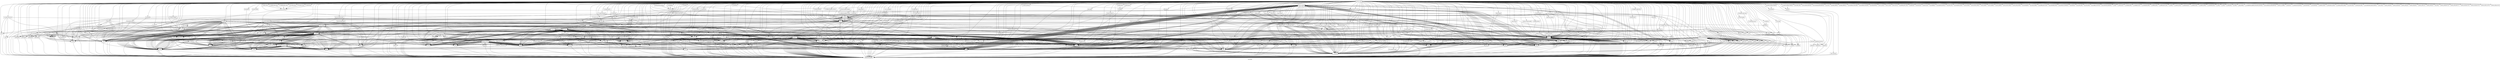digraph "Call graph" {
	label="Call graph";

	Node0x8059ad260 [shape=record,label="{external node}"];
	Node0x8059ad260 -> Node0x8059ad4a0;
	Node0x8059ad260 -> Node0x8059ad5c0;
	Node0x8059ad260 -> Node0x8059ad500;
	Node0x8059ad260 -> Node0x8059ad620;
	Node0x8059ad260 -> Node0x8059ad680;
	Node0x8059ad260 -> Node0x8059ad6e0;
	Node0x8059ad260 -> Node0x8059ad740;
	Node0x8059ad260 -> Node0x8059ad7a0;
	Node0x8059ad260 -> Node0x8059ad800;
	Node0x8059ad260 -> Node0x8059ad860;
	Node0x8059ad260 -> Node0x8059ad8c0;
	Node0x8059ad260 -> Node0x8059ad920;
	Node0x8059ad260 -> Node0x8059ad980;
	Node0x8059ad260 -> Node0x8059ad9e0;
	Node0x8059ad260 -> Node0x8059ada40;
	Node0x8059ad260 -> Node0x8059adb60;
	Node0x8059ad260 -> Node0x8059adbc0;
	Node0x8059ad260 -> Node0x8059adc20;
	Node0x8059ad260 -> Node0x8059adc80;
	Node0x8059ad260 -> Node0x8059adce0;
	Node0x8059ad260 -> Node0x8059add40;
	Node0x8059ad260 -> Node0x8059ae5e0;
	Node0x8059ad260 -> Node0x8059ae640;
	Node0x8059ad260 -> Node0x8059ae6a0;
	Node0x8059ad260 -> Node0x8059ade00;
	Node0x8059ad260 -> Node0x8059ade60;
	Node0x8059ad260 -> Node0x8059adec0;
	Node0x8059ad260 -> Node0x8059ae700;
	Node0x8059ad260 -> Node0x8059ae760;
	Node0x8059ad260 -> Node0x8059ae9a0;
	Node0x8059ad260 -> Node0x8059ae820;
	Node0x8059ad260 -> Node0x8059ae880;
	Node0x8059ad260 -> Node0x8059ae8e0;
	Node0x8059ad260 -> Node0x8059ae940;
	Node0x8059ad260 -> Node0x8059aefa0;
	Node0x8059ad260 -> Node0x8059aea60;
	Node0x8059ad260 -> Node0x8059aeb20;
	Node0x8059ad260 -> Node0x8059aeb80;
	Node0x8059ad260 -> Node0x8059aebe0;
	Node0x8059ad260 -> Node0x8059aec40;
	Node0x8059ad260 -> Node0x8059aeca0;
	Node0x8059ad260 -> Node0x8059aed00;
	Node0x8059ad260 -> Node0x8059aed60;
	Node0x8059ad260 -> Node0x8059aef40;
	Node0x8059ad260 -> Node0x805469ba0;
	Node0x8059ad260 -> Node0x8054697e0;
	Node0x8059ad260 -> Node0x805469840;
	Node0x8059ad260 -> Node0x8054698a0;
	Node0x8059ad260 -> Node0x805469960;
	Node0x8059ad260 -> Node0x805469c60;
	Node0x8059ad260 -> Node0x805469420;
	Node0x8059ad260 -> Node0x805469300;
	Node0x8059ad260 -> Node0x8054694e0;
	Node0x8059ad260 -> Node0x805469720;
	Node0x8059ad260 -> Node0x805469780;
	Node0x8059ad260 -> Node0x8059aea00;
	Node0x8059ad260 -> Node0x8054696c0;
	Node0x8059ad260 -> Node0x8059ae3a0;
	Node0x8059ad260 -> Node0x8054692a0;
	Node0x8059ad260 -> Node0x805469360;
	Node0x8059ad260 -> Node0x8059ae100;
	Node0x8059ad260 -> Node0x805469540;
	Node0x8059ad260 -> Node0x8054695a0;
	Node0x8059ad260 -> Node0x805469600;
	Node0x8059ad260 -> Node0x8059adfe0;
	Node0x8059ad260 -> Node0x805469cc0;
	Node0x8059ad260 -> Node0x805469660;
	Node0x8059ad260 -> Node0x8059ae280;
	Node0x8059ad260 -> Node0x8059ae0a0;
	Node0x8059ad260 -> Node0x805469480;
	Node0x8059ad260 -> Node0x8054693c0;
	Node0x8059ad260 -> Node0x805469d20;
	Node0x8059ad260 -> Node0x805469de0;
	Node0x8059ad260 -> Node0x805469e40;
	Node0x8059ad260 -> Node0x805469ea0;
	Node0x8059ad260 -> Node0x805469f00;
	Node0x8059ad260 -> Node0x805469f60;
	Node0x8059ad260 -> Node0x805469fc0;
	Node0x8059ad260 -> Node0x80546a200;
	Node0x8059ad260 -> Node0x80546a2c0;
	Node0x8059ad260 -> Node0x80546a320;
	Node0x8059ad260 -> Node0x80546a380;
	Node0x8059ad260 -> Node0x80546a440;
	Node0x8059ad260 -> Node0x80546a3e0;
	Node0x8059ad260 -> Node0x80546a560;
	Node0x8059ad260 -> Node0x80546a5c0;
	Node0x8059ad260 -> Node0x80546a680;
	Node0x8059ad260 -> Node0x80546a6e0;
	Node0x8059ad260 -> Node0x80546a740;
	Node0x8059ad260 -> Node0x80546a7a0;
	Node0x8059ad260 -> Node0x80546a860;
	Node0x8059ad260 -> Node0x80546a8c0;
	Node0x8059ad260 -> Node0x80546a920;
	Node0x8059ad260 -> Node0x80546a9e0;
	Node0x8059ad260 -> Node0x80546aa40;
	Node0x8059ad260 -> Node0x80546aaa0;
	Node0x8059ad260 -> Node0x80546ab60;
	Node0x8059ad260 -> Node0x80546abc0;
	Node0x8059ad260 -> Node0x80546ace0;
	Node0x8059ad260 -> Node0x80546ad40;
	Node0x8059ad260 -> Node0x80546ada0;
	Node0x8059ad260 -> Node0x80546ae00;
	Node0x8059ad260 -> Node0x80546ae60;
	Node0x8059ad260 -> Node0x80546aec0;
	Node0x8059ad260 -> Node0x80546af20;
	Node0x8059ad260 -> Node0x80546af80;
	Node0x8059ad260 -> Node0x80546afe0;
	Node0x8059ad260 -> Node0x80546b040;
	Node0x8059ad260 -> Node0x80546b0a0;
	Node0x8059ad260 -> Node0x80546b100;
	Node0x8059ad260 -> Node0x80546b160;
	Node0x8059ad260 -> Node0x80546b280;
	Node0x8059ad260 -> Node0x80546b2e0;
	Node0x8059ad260 -> Node0x80546b340;
	Node0x8059ad260 -> Node0x80546b3a0;
	Node0x8059ad260 -> Node0x80546b400;
	Node0x8059ad260 -> Node0x80546b460;
	Node0x8059ad260 -> Node0x80546b4c0;
	Node0x8059ad260 -> Node0x80546b520;
	Node0x8059ad260 -> Node0x80546b5e0;
	Node0x8059ad260 -> Node0x80546b640;
	Node0x8059ad260 -> Node0x80546b6a0;
	Node0x8059ad260 -> Node0x80546b700;
	Node0x8059ad260 -> Node0x80546b760;
	Node0x8059ad260 -> Node0x80546b7c0;
	Node0x8059ad260 -> Node0x80546b820;
	Node0x8059ad260 -> Node0x80546b880;
	Node0x8059ad260 -> Node0x80546b8e0;
	Node0x8059ad260 -> Node0x80546b940;
	Node0x8059ad260 -> Node0x80546b9a0;
	Node0x8059ad260 -> Node0x80546ba00;
	Node0x8059ad260 -> Node0x80546ba60;
	Node0x8059ad260 -> Node0x80546bac0;
	Node0x8059ad260 -> Node0x80546bbe0;
	Node0x8059ad260 -> Node0x80546bc40;
	Node0x8059ad260 -> Node0x80546bca0;
	Node0x8059ad260 -> Node0x80546bd00;
	Node0x8059ad260 -> Node0x80546bd60;
	Node0x8059ad260 -> Node0x80546bdc0;
	Node0x8059ad260 -> Node0x80546be20;
	Node0x8059ad260 -> Node0x80546be80;
	Node0x8059ad260 -> Node0x80546bee0;
	Node0x8059ad260 -> Node0x80546bf40;
	Node0x8059ad260 -> Node0x8050cb360;
	Node0x8059ad260 -> Node0x8050cb3c0;
	Node0x8059ad260 -> Node0x8050cb420;
	Node0x8059ad260 -> Node0x8050cb480;
	Node0x8059ad260 -> Node0x8050cb4e0;
	Node0x8059ad260 -> Node0x8050cb540;
	Node0x8059ad260 -> Node0x8050cb600;
	Node0x8059ad260 -> Node0x8050cb660;
	Node0x8059ad260 -> Node0x8050cb720;
	Node0x8059ad260 -> Node0x8050cb780;
	Node0x8059ad260 -> Node0x8050cb840;
	Node0x8059ad260 -> Node0x8050cb8a0;
	Node0x8059ad260 -> Node0x8050cb900;
	Node0x8059ad260 -> Node0x8050cb960;
	Node0x8059ad260 -> Node0x8050cb9c0;
	Node0x8059ad260 -> Node0x8050cba20;
	Node0x8059ad260 -> Node0x8050cba80;
	Node0x8059ad260 -> Node0x8050cbae0;
	Node0x8059ad260 -> Node0x8050cbb40;
	Node0x8059ad260 -> Node0x8050cbba0;
	Node0x8059ad260 -> Node0x8050cbc00;
	Node0x8059ad260 -> Node0x8050cbc60;
	Node0x8059ad260 -> Node0x8050cbd20;
	Node0x8059ad260 -> Node0x8050cbd80;
	Node0x8059ad260 -> Node0x8050cbde0;
	Node0x8059ad260 -> Node0x8050cbe40;
	Node0x8059ad260 -> Node0x80546bfa0;
	Node0x8059ad260 -> Node0x8050cbea0;
	Node0x8059ad260 -> Node0x8050cbf00;
	Node0x8059ad260 -> Node0x8050cbf60;
	Node0x8059ad260 -> Node0x8050cbfc0;
	Node0x8059ad260 -> Node0x8050cc020;
	Node0x8059ad260 -> Node0x8050cc080;
	Node0x8059ad260 -> Node0x8050cc0e0;
	Node0x8059ad260 -> Node0x80546a980;
	Node0x8059ad260 -> Node0x80546ab00;
	Node0x8059ad260 -> Node0x80546bb80;
	Node0x8059ad260 -> Node0x8050cb5a0;
	Node0x8059ad260 -> Node0x8050cb000;
	Node0x8059ad260 -> Node0x8050cb060;
	Node0x8059ad260 -> Node0x8050cb0c0;
	Node0x8059ad260 -> Node0x8050cb120;
	Node0x8059ad260 -> Node0x8050cb180;
	Node0x8059ad260 -> Node0x8050cb1e0;
	Node0x8059ad260 -> Node0x8050cb240;
	Node0x8059ad260 -> Node0x8050cb2a0;
	Node0x8059ad260 -> Node0x8059adf20;
	Node0x8059ad260 -> Node0x8050cb300;
	Node0x8059ad260 -> Node0x80546b220;
	Node0x8059ad260 -> Node0x80546b1c0;
	Node0x8059ad260 -> Node0x80546bb20;
	Node0x8059ad260 -> Node0x8050cc200;
	Node0x8059ad260 -> Node0x8050cc260;
	Node0x8059ad260 -> Node0x8050cc2c0;
	Node0x8059ad260 -> Node0x8050cc320;
	Node0x8059ad260 -> Node0x8050cc380;
	Node0x8059ad260 -> Node0x80546ac20;
	Node0x8059ad260 -> Node0x80546a140;
	Node0x8059ad260 -> Node0x8050cc3e0;
	Node0x8059ad260 -> Node0x8050cc440;
	Node0x8059ad260 -> Node0x8059adf80;
	Node0x8059ad260 -> Node0x8059ae040;
	Node0x8059ad260 -> Node0x8059ae160;
	Node0x8059ad260 -> Node0x8059ae1c0;
	Node0x8059ad260 -> Node0x8059ae220;
	Node0x8059ad260 -> Node0x8050cc500;
	Node0x8059ad260 -> Node0x8050cc5c0;
	Node0x8059ad260 -> Node0x8050cc620;
	Node0x8059ad260 -> Node0x8050cc6e0;
	Node0x8059ad260 -> Node0x8050cc740;
	Node0x8059ad260 -> Node0x8050cc7a0;
	Node0x8059ad260 -> Node0x8050cc800;
	Node0x8059ad260 -> Node0x8050cc860;
	Node0x8059ad260 -> Node0x8050cc8c0;
	Node0x8059ad260 -> Node0x8050cc920;
	Node0x8059ad260 -> Node0x8050cc980;
	Node0x8059ad260 -> Node0x8050cc9e0;
	Node0x8059ad260 -> Node0x8050cca40;
	Node0x8059ad260 -> Node0x8050ccaa0;
	Node0x8059ad260 -> Node0x8050ccb00;
	Node0x8059ad260 -> Node0x8050ccbc0;
	Node0x8059ad260 -> Node0x8050ccc80;
	Node0x8059ad260 -> Node0x8050ccce0;
	Node0x8059ad260 -> Node0x8050ccd40;
	Node0x8059ad260 -> Node0x8050ccda0;
	Node0x8059ad260 -> Node0x8050cce00;
	Node0x8059ad260 -> Node0x8050cce60;
	Node0x8059ad260 -> Node0x8050ccec0;
	Node0x8059ad260 -> Node0x8050ccf20;
	Node0x8059ad260 -> Node0x8050ccf80;
	Node0x8059ad260 -> Node0x8050ccfe0;
	Node0x8059ad260 -> Node0x8050cd040;
	Node0x8059ad260 -> Node0x8050cd0a0;
	Node0x8059ad260 -> Node0x8050cd100;
	Node0x8059ad260 -> Node0x8050cd160;
	Node0x8059ad260 -> Node0x8050cd1c0;
	Node0x8059ad260 -> Node0x8050cd220;
	Node0x8059ad260 -> Node0x8050cd2e0;
	Node0x8059ad260 -> Node0x8050cd280;
	Node0x8059ad260 -> Node0x8050cd340;
	Node0x8059ad260 -> Node0x8050cd3a0;
	Node0x8059ad260 -> Node0x8050cd4c0;
	Node0x8059ad260 -> Node0x8050cd400;
	Node0x8059ad260 -> Node0x8050cd460;
	Node0x8059ad260 -> Node0x8050cd520;
	Node0x8059ad260 -> Node0x8050cd580;
	Node0x8059ad260 -> Node0x8050cd5e0;
	Node0x8059ad260 -> Node0x8050cd640;
	Node0x8059ad260 -> Node0x8050cd6a0;
	Node0x8059ad260 -> Node0x8050cd700;
	Node0x8059ad260 -> Node0x8050cd760;
	Node0x8059ad260 -> Node0x8050cd7c0;
	Node0x8059ad260 -> Node0x8050cd820;
	Node0x8059ad260 -> Node0x8050cd880;
	Node0x8059ad260 -> Node0x8050cd8e0;
	Node0x8059ad260 -> Node0x8050cda60;
	Node0x8059ad260 -> Node0x8050cdac0;
	Node0x8059ad260 -> Node0x8050cdb20;
	Node0x8059ad260 -> Node0x8050cdb80;
	Node0x8059ad260 -> Node0x8050cdc40;
	Node0x8059ad260 -> Node0x8050cdbe0;
	Node0x8059ad260 -> Node0x8050cdca0;
	Node0x8059ad260 -> Node0x8050cdd00;
	Node0x8059ad260 -> Node0x8050cdd60;
	Node0x8059ad260 -> Node0x8050cddc0;
	Node0x8059ad260 -> Node0x8050cde20;
	Node0x8059ad260 -> Node0x8050cde80;
	Node0x8059ad260 -> Node0x8050cdee0;
	Node0x8059ad260 -> Node0x8050cdf40;
	Node0x8059ad260 -> Node0x8050cdfa0;
	Node0x8059ad260 -> Node0x8051f6000;
	Node0x8059ad260 -> Node0x8051f6060;
	Node0x8059ad260 -> Node0x8051f6120;
	Node0x8059ad260 -> Node0x8051f60c0;
	Node0x8059ad260 -> Node0x8051f6180;
	Node0x8059ad260 -> Node0x8051f61e0;
	Node0x8059ad260 -> Node0x8051f6240;
	Node0x8059ad260 -> Node0x8051f62a0;
	Node0x8059ad260 -> Node0x8051f6300;
	Node0x8059ad260 -> Node0x8051f6360;
	Node0x8059ad260 -> Node0x8051f63c0;
	Node0x8059ad260 -> Node0x8051f6420;
	Node0x8059ad260 -> Node0x8051f6480;
	Node0x8059ad260 -> Node0x8051f64e0;
	Node0x8059ad260 -> Node0x8051f6540;
	Node0x8059ad260 -> Node0x8051f65a0;
	Node0x8059ad260 -> Node0x8051f6600;
	Node0x8059ad260 -> Node0x8051f6660;
	Node0x8059ad260 -> Node0x8051f66c0;
	Node0x8059ad260 -> Node0x8051f6720;
	Node0x8059ad260 -> Node0x8051f6780;
	Node0x8059ad260 -> Node0x8051f67e0;
	Node0x8059ad260 -> Node0x8051f6840;
	Node0x8059ad260 -> Node0x8051f68a0;
	Node0x8059ad260 -> Node0x8051f6900;
	Node0x8059ad260 -> Node0x8051f6960;
	Node0x8059ad260 -> Node0x8051f69c0;
	Node0x8059ad260 -> Node0x8051f6a20;
	Node0x8059ad260 -> Node0x8051f6a80;
	Node0x8059ad260 -> Node0x8051f6ae0;
	Node0x8059ad260 -> Node0x8051f6b40;
	Node0x8059ad260 -> Node0x8051f6ba0;
	Node0x8059ad260 -> Node0x8051f6c00;
	Node0x8059ad260 -> Node0x8051f6c60;
	Node0x8059ad260 -> Node0x8051f6cc0;
	Node0x8059ad260 -> Node0x8051f6d20;
	Node0x8059ad260 -> Node0x8051f6d80;
	Node0x8059ad260 -> Node0x8051f6de0;
	Node0x8059ad260 -> Node0x8051f6e40;
	Node0x8059ad260 -> Node0x8051f6ea0;
	Node0x8059ad260 -> Node0x8051f6f00;
	Node0x8059ad260 -> Node0x8051f6f60;
	Node0x8059ad260 -> Node0x8051f6fc0;
	Node0x8059ad260 -> Node0x8051f7080;
	Node0x8059ad260 -> Node0x8051f7020;
	Node0x8059ad260 -> Node0x8051f70e0;
	Node0x8059ad260 -> Node0x8051f7140;
	Node0x8059ad260 -> Node0x8051f71a0;
	Node0x8059ad260 -> Node0x8051f7200;
	Node0x8059ad260 -> Node0x8051f7260;
	Node0x8059ad260 -> Node0x8051f72c0;
	Node0x8059ad260 -> Node0x8051f7320;
	Node0x8059ad260 -> Node0x8051f74a0;
	Node0x8059ad260 -> Node0x8051f7500;
	Node0x8059ad260 -> Node0x8051f7560;
	Node0x8059ad260 -> Node0x8051f75c0;
	Node0x8059ad260 -> Node0x8051f7620;
	Node0x8059ad260 -> Node0x8051f7680;
	Node0x8059ad260 -> Node0x8051f76e0;
	Node0x8059ad260 -> Node0x8051f7740;
	Node0x8059ad260 -> Node0x8051f77a0;
	Node0x8059ad260 -> Node0x8051f7800;
	Node0x8059ad260 -> Node0x8051f7860;
	Node0x8059ad260 -> Node0x8051f78c0;
	Node0x8059ad260 -> Node0x8051f7920;
	Node0x8059ad260 -> Node0x8051f7980;
	Node0x8059ad260 -> Node0x8051f79e0;
	Node0x8059ad260 -> Node0x8051f7a40;
	Node0x8059ad260 -> Node0x8051f7aa0;
	Node0x8059ad260 -> Node0x8051f7b00;
	Node0x8059ad260 -> Node0x8051f7b60;
	Node0x8059ad260 -> Node0x8051f7bc0;
	Node0x8059ad260 -> Node0x8051f7c20;
	Node0x8059ad260 -> Node0x8051f7c80;
	Node0x8059ad260 -> Node0x80546a080;
	Node0x8059ad260 -> Node0x8051f7ce0;
	Node0x8059ad260 -> Node0x80546a1a0;
	Node0x8059ad260 -> Node0x8051f7d40;
	Node0x8059ad260 -> Node0x80546a0e0;
	Node0x8059ad260 -> Node0x8051f7da0;
	Node0x8059ad260 -> Node0x8051f7e00;
	Node0x8059ad260 -> Node0x8051f7e60;
	Node0x8059ad260 -> Node0x8051f7ec0;
	Node0x8059ad260 -> Node0x8051f7f20;
	Node0x8059ad260 -> Node0x8051f7f80;
	Node0x8059ad260 -> Node0x8051f7fe0;
	Node0x8059ad260 -> Node0x8051f8040;
	Node0x8059ad260 -> Node0x8051f80a0;
	Node0x8059ad260 -> Node0x8051f8160;
	Node0x8059ad260 -> Node0x8051f81c0;
	Node0x8059ad260 -> Node0x8051f8100;
	Node0x8059ad260 -> Node0x8051f8220;
	Node0x8059ad260 -> Node0x8050cc4a0;
	Node0x8059ad260 -> Node0x8051f8280;
	Node0x8059ad260 -> Node0x8051f8340;
	Node0x8059ad260 -> Node0x8051f83a0;
	Node0x8059ad260 -> Node0x8051f7380;
	Node0x8059ad260 -> Node0x8051f8400;
	Node0x8059ad260 -> Node0x8051f7440;
	Node0x8059ad260 -> Node0x8051f8460;
	Node0x8059ad260 -> Node0x8051f73e0;
	Node0x8059ad260 -> Node0x8050cd9a0;
	Node0x8059ad260 -> Node0x8051f84c0;
	Node0x8059ad260 -> Node0x8051f8520;
	Node0x8059ad260 -> Node0x8051f8580;
	Node0x8059ad260 -> Node0x8051f85e0;
	Node0x8059ad260 -> Node0x8051f8640;
	Node0x8059ad260 -> Node0x8051f86a0;
	Node0x8059ad260 -> Node0x8051f8700;
	Node0x8059ad260 -> Node0x8051f8760;
	Node0x8059ad260 -> Node0x8051f8820;
	Node0x8059ad260 -> Node0x8051f8880;
	Node0x8059ad260 -> Node0x8051f87c0;
	Node0x8059ad260 -> Node0x8050cd940;
	Node0x8059ad260 -> Node0x8050cda00;
	Node0x8059ad4a0 [shape=record,label="{el_winsertstr}"];
	Node0x8059ad4a0 -> Node0x8059ad500;
	Node0x8059ad4a0 -> Node0x8059ad560;
	Node0x8059ad4a0 -> Node0x8059ad560;
	Node0x8059ad5c0 [shape=record,label="{llvm.dbg.value}"];
	Node0x8059ad500 [shape=record,label="{wcslen}"];
	Node0x8059ad500 -> Node0x8059ad380;
	Node0x8059ad560 [shape=record,label="{ch_enlargebufs}"];
	Node0x8059ad560 -> Node0x8059ad620;
	Node0x8059ad560 -> Node0x8059ad620;
	Node0x8059ad560 -> Node0x8059ad620;
	Node0x8059ad560 -> Node0x8059ad620;
	Node0x8059ad560 -> Node0x8059ad620;
	Node0x8059ad560 -> Node0x8059ad380;
	Node0x8059ad620 [shape=record,label="{realloc}"];
	Node0x8059ad620 -> Node0x8059ad380;
	Node0x8059ad680 [shape=record,label="{llvm.memset.p0i8.i64}"];
	Node0x8059ad6e0 [shape=record,label="{el_deletestr}"];
	Node0x8059ad740 [shape=record,label="{llvm.memcpy.p0i8.p0i8.i64}"];
	Node0x8059ad7a0 [shape=record,label="{el_cursor}"];
	Node0x8059ad800 [shape=record,label="{el_init}"];
	Node0x8059ad800 -> Node0x8059ad860;
	Node0x8059ad800 -> Node0x8059ad860;
	Node0x8059ad800 -> Node0x8059ad860;
	Node0x8059ad800 -> Node0x8059ad8c0;
	Node0x8059ad860 [shape=record,label="{fileno}"];
	Node0x8059ad860 -> Node0x8059ad380;
	Node0x8059ad8c0 [shape=record,label="{el_init_fd}"];
	Node0x8059ad8c0 -> Node0x8059ad920;
	Node0x8059ad8c0 -> Node0x8059ad980;
	Node0x8059ad8c0 -> Node0x8059ad9e0;
	Node0x8059ad8c0 -> Node0x8059ada40;
	Node0x8059ad8c0 -> Node0x8059ad920;
	Node0x8059ad8c0 -> Node0x8059ad920;
	Node0x8059ad8c0 -> Node0x8059ad920;
	Node0x8059ad8c0 -> Node0x8059ad920;
	Node0x8059ad8c0 -> Node0x8059ad920;
	Node0x8059ad8c0 -> Node0x8059ada40;
	Node0x8059ad8c0 -> Node0x8059ada40;
	Node0x8059ad8c0 -> Node0x8059ada40;
	Node0x8059ad8c0 -> Node0x8059ada40;
	Node0x8059ad8c0 -> Node0x8059ada40;
	Node0x8059ad8c0 -> Node0x8059ada40;
	Node0x8059ad8c0 -> Node0x8059adaa0;
	Node0x8059ad8c0 -> Node0x8059ad920;
	Node0x8059ad8c0 -> Node0x8059ad920;
	Node0x8059ad8c0 -> Node0x8059ad920;
	Node0x8059ad8c0 -> Node0x8059ad920;
	Node0x8059ad8c0 -> Node0x8059ad920;
	Node0x8059ad8c0 -> Node0x8059adb00;
	Node0x8059ad8c0 -> Node0x8059adb60;
	Node0x8059ad8c0 -> Node0x8059adbc0;
	Node0x8059ad8c0 -> Node0x8059adc20;
	Node0x8059ad8c0 -> Node0x8059adc80;
	Node0x8059ad8c0 -> Node0x8059adce0;
	Node0x8059ad8c0 -> Node0x8059add40;
	Node0x8059ad8c0 -> Node0x8059adc20;
	Node0x8059ad8c0 -> Node0x8059adda0;
	Node0x8059ad8c0 -> Node0x8059ad920;
	Node0x8059ad8c0 -> Node0x8059ad920;
	Node0x8059ad8c0 -> Node0x8059ad920;
	Node0x8059ad8c0 -> Node0x8059ad920;
	Node0x8059ad8c0 -> Node0x8059ad920;
	Node0x8059ad8c0 -> Node0x8059ad920;
	Node0x8059ad8c0 -> Node0x8059ad920;
	Node0x8059ad8c0 -> Node0x8059ad920;
	Node0x8059ad8c0 -> Node0x8059ade00;
	Node0x8059ad8c0 -> Node0x8059ade60;
	Node0x8059ad8c0 -> Node0x8059ade60;
	Node0x8059ad8c0 -> Node0x8059ade60;
	Node0x8059ad8c0 -> Node0x8059ade60;
	Node0x8059ad8c0 -> Node0x8059ade60;
	Node0x8059ad8c0 -> Node0x8059ade60;
	Node0x8059ad8c0 -> Node0x8059ade60;
	Node0x8059ad8c0 -> Node0x8059adec0;
	Node0x8059ad8c0 -> Node0x8059ade00;
	Node0x8059ad8c0 -> Node0x8059ade00;
	Node0x8059ad8c0 -> Node0x8059ade00;
	Node0x8059ad8c0 -> Node0x8059ade00;
	Node0x8059ad8c0 -> Node0x8059ade00;
	Node0x8059ad8c0 -> Node0x8059ade00;
	Node0x8059ad8c0 -> Node0x8059ade00;
	Node0x8059ad8c0 -> Node0x8059adec0;
	Node0x8059ad920 [shape=record,label="{malloc}"];
	Node0x8059ad920 -> Node0x8059ad380;
	Node0x8059ad980 [shape=record,label="{__ct_decode_string}"];
	Node0x8059ad980 -> Node0x8059adf20;
	Node0x8059ad980 -> Node0x8059ad620;
	Node0x8059ad980 -> Node0x8059ada40;
	Node0x8059ad980 -> Node0x8059adf20;
	Node0x8059ad9e0 [shape=record,label="{wcsdup}"];
	Node0x8059ad9e0 -> Node0x8059ad380;
	Node0x8059ada40 [shape=record,label="{free}"];
	Node0x8059ada40 -> Node0x8059ad380;
	Node0x8059adaa0 [shape=record,label="{terminal_set}"];
	Node0x8059adaa0 -> Node0x8059ade00;
	Node0x8059adaa0 -> Node0x8059ade60;
	Node0x8059adaa0 -> Node0x8059adec0;
	Node0x8059adaa0 -> Node0x8059adf80;
	Node0x8059adaa0 -> Node0x8059adfe0;
	Node0x8059adaa0 -> Node0x8059ae040;
	Node0x8059adaa0 -> Node0x8059ae0a0;
	Node0x8059adaa0 -> Node0x8059ae100;
	Node0x8059adaa0 -> Node0x8059ae0a0;
	Node0x8059adaa0 -> Node0x8059ae160;
	Node0x8059adaa0 -> Node0x8059ae160;
	Node0x8059adaa0 -> Node0x8059ae160;
	Node0x8059adaa0 -> Node0x8059ae160;
	Node0x8059adaa0 -> Node0x8059ae160;
	Node0x8059adaa0 -> Node0x8059ae160;
	Node0x8059adaa0 -> Node0x8059ae1c0;
	Node0x8059adaa0 -> Node0x8059ae1c0;
	Node0x8059adaa0 -> Node0x8059ae220;
	Node0x8059adaa0 -> Node0x8059ae280;
	Node0x8059adaa0 -> Node0x8059ae2e0;
	Node0x8059adaa0 -> Node0x8059ae340;
	Node0x8059adaa0 -> Node0x8059ae3a0;
	Node0x8059adaa0 -> Node0x8059ae400;
	Node0x8059adaa0 -> Node0x8059adec0;
	Node0x8059adaa0 -> Node0x8059ae460;
	Node0x8059adb00 [shape=record,label="{map_init_vi}"];
	Node0x8059adb00 -> Node0x8059ae4c0;
	Node0x8059adb00 -> Node0x8059ae520;
	Node0x8059adb00 -> Node0x8059adda0;
	Node0x8059adb00 -> Node0x8059ae460;
	Node0x8059aeb80 [shape=record,label="{terminal_telltc}"];
	Node0x8059aeb80 -> Node0x8059ae0a0;
	Node0x8059aeb80 -> Node0x8059ae0a0;
	Node0x8059aeb80 -> Node0x8059ae100;
	Node0x8059aeb80 -> Node0x8059ae100;
	Node0x8059aeb80 -> Node0x8059ae100;
	Node0x8059aeb80 -> Node0x8059ae100;
	Node0x8059aeb80 -> Node0x8059ae100;
	Node0x8059aeb80 -> Node0x8059ad980;
	Node0x8059aeb80 -> Node0x8059ad920;
	Node0x8059aeb80 -> Node0x805469240;
	Node0x8059aeb80 -> Node0x8059ad620;
	Node0x8059aeb80 -> Node0x8059ad620;
	Node0x8059aeb80 -> Node0x8059ada40;
	Node0x8059aeb80 -> Node0x8054692a0;
	Node0x8059aeb80 -> Node0x8059ae100;
	Node0x8059aeb80 -> Node0x805469300;
	Node0x8059adb60 [shape=record,label="{isatty}"];
	Node0x8059adb60 -> Node0x8059ad380;
	Node0x8059adbc0 [shape=record,label="{tcgetattr}"];
	Node0x8059adbc0 -> Node0x8059ad380;
	Node0x8059adc20 [shape=record,label="{__error}"];
	Node0x8059adc20 -> Node0x8059ad380;
	Node0x8059adc80 [shape=record,label="{cfgetispeed}"];
	Node0x8059adc80 -> Node0x8059ad380;
	Node0x8059adce0 [shape=record,label="{cfgetospeed}"];
	Node0x8059adce0 -> Node0x8059ad380;
	Node0x8059add40 [shape=record,label="{tcsetattr}"];
	Node0x8059add40 -> Node0x8059ad380;
	Node0x8059adda0 [shape=record,label="{tty_bind_char}"];
	Node0x8059adda0 -> Node0x8059ae0a0;
	Node0x8059adda0 -> Node0x8059ae580;
	Node0x8059adda0 -> Node0x8059ae0a0;
	Node0x8059adda0 -> Node0x8059ae580;
	Node0x8059adda0 -> Node0x8059ae0a0;
	Node0x8059adda0 -> Node0x8059ae580;
	Node0x8059adda0 -> Node0x8059ae0a0;
	Node0x8059adda0 -> Node0x8059ae580;
	Node0x8059ae5e0 [shape=record,label="{prompt_default}"];
	Node0x8059ae640 [shape=record,label="{prompt_default_r}"];
	Node0x8059ae220 [shape=record,label="{strchr}"];
	Node0x8059ae220 -> Node0x8059ad380;
	Node0x8050cc500 [shape=record,label="{el_end}"];
	Node0x8050cc500 -> Node0x8059add40;
	Node0x8050cc500 -> Node0x8059adc20;
	Node0x8050cc500 -> Node0x8059ada40;
	Node0x8050cc500 -> Node0x8059ada40;
	Node0x8050cc500 -> Node0x8059ada40;
	Node0x8050cc500 -> Node0x8059ada40;
	Node0x8050cc500 -> Node0x8059ada40;
	Node0x8050cc500 -> Node0x8059ada40;
	Node0x8050cc500 -> Node0x8059ada40;
	Node0x8050cc500 -> Node0x8059ada40;
	Node0x8050cc500 -> Node0x8059ada40;
	Node0x8050cc500 -> Node0x8059ada40;
	Node0x8050cc500 -> Node0x8050cc560;
	Node0x8050cc500 -> Node0x8059ada40;
	Node0x8050cc500 -> Node0x8059ada40;
	Node0x8050cc500 -> Node0x8059ada40;
	Node0x8050cc500 -> Node0x8059ada40;
	Node0x8050cc500 -> Node0x8059add40;
	Node0x8050cc500 -> Node0x8059adc20;
	Node0x8050cc500 -> Node0x8059ada40;
	Node0x8050cc500 -> Node0x8059ada40;
	Node0x8050cc500 -> Node0x8059ada40;
	Node0x8050cc500 -> Node0x8059ada40;
	Node0x8050cc500 -> Node0x8059ada40;
	Node0x8050cc500 -> Node0x8059ada40;
	Node0x8050cc500 -> Node0x8059ada40;
	Node0x8050cc500 -> Node0x8059ada40;
	Node0x8050cc500 -> Node0x8059ada40;
	Node0x8050cc500 -> Node0x8059ada40;
	Node0x8050cc500 -> Node0x8059ada40;
	Node0x8050cc500 -> Node0x8059ada40;
	Node0x8050cc500 -> Node0x8059ada40;
	Node0x8050cc500 -> Node0x8059ada40;
	Node0x8050cc500 -> Node0x8059ada40;
	Node0x8050cc560 [shape=record,label="{node__free}"];
	Node0x8050cc560 -> Node0x8050cc560;
	Node0x8050cc560 -> Node0x8050cc560;
	Node0x8050cc560 -> Node0x8059ada40;
	Node0x8050cc5c0 [shape=record,label="{el_reset}"];
	Node0x8050cc5c0 -> Node0x8059add40;
	Node0x8050cc5c0 -> Node0x8059adc20;
	Node0x8050cc620 [shape=record,label="{el_wget}"];
	Node0x8050cc620 -> Node0x8050cc680;
	Node0x8050cc680 [shape=record,label="{terminal_gettc}"];
	Node0x8050cc680 -> Node0x8059adfe0;
	Node0x8050cc680 -> Node0x8059adfe0;
	Node0x8050cc680 -> Node0x8059adfe0;
	Node0x8050cc680 -> Node0x8059adfe0;
	Node0x8050cc680 -> Node0x8059adfe0;
	Node0x8050cc680 -> Node0x8059adfe0;
	Node0x8050cc680 -> Node0x8059adfe0;
	Node0x8050cc680 -> Node0x8059adfe0;
	Node0x8050cc680 -> Node0x8059adfe0;
	Node0x8050cc6e0 [shape=record,label="{el_wline}"];
	Node0x8050cc740 [shape=record,label="{el_source}"];
	Node0x8050cc740 -> Node0x8050cc7a0;
	Node0x8050cc740 -> Node0x8059adf80;
	Node0x8050cc740 -> Node0x805469540;
	Node0x8050cc740 -> Node0x8059ad920;
	Node0x8050cc740 -> Node0x8050cc800;
	Node0x8050cc740 -> Node0x8050cc860;
	Node0x8050cc740 -> Node0x8059ada40;
	Node0x8050cc740 -> Node0x8050cc8c0;
	Node0x8050cc740 -> Node0x8050cc8c0;
	Node0x8050cc740 -> Node0x8059ad980;
	Node0x8050cc740 -> Node0x805469960;
	Node0x8050cc740 -> Node0x80546a080;
	Node0x8050cc740 -> Node0x80546a0e0;
	Node0x8050cc740 -> Node0x80546a140;
	Node0x8050cc740 -> Node0x80546a1a0;
	Node0x8050cc740 -> Node0x8059ada40;
	Node0x8050cc740 -> Node0x8059ada40;
	Node0x8050cc740 -> Node0x8050cc920;
	Node0x8050cc7a0 [shape=record,label="{issetugid}"];
	Node0x8050cc7a0 -> Node0x8059ad380;
	Node0x8050cc800 [shape=record,label="{snprintf}"];
	Node0x8050cc800 -> Node0x8059ad380;
	Node0x8050cc860 [shape=record,label="{fopen}"];
	Node0x8050cc860 -> Node0x8059ad380;
	Node0x8050cc8c0 [shape=record,label="{getline}"];
	Node0x8050cc8c0 -> Node0x8059ad380;
	Node0x8050cc920 [shape=record,label="{fclose}"];
	Node0x8050cc920 -> Node0x8059ad380;
	Node0x8050cc980 [shape=record,label="{el_beep}"];
	Node0x8050cc980 -> Node0x805469420;
	Node0x8050cc980 -> Node0x8054697e0;
	Node0x8050cc980 -> Node0x805469840;
	Node0x8050cc980 -> Node0x805469840;
	Node0x8050cc980 -> Node0x8054698a0;
	Node0x8050cc9e0 [shape=record,label="{el_getc}"];
	Node0x8050cc9e0 -> Node0x80546ab00;
	Node0x8050cc9e0 -> Node0x80546bb20;
	Node0x8050cc9e0 -> Node0x8059adc20;
	Node0x8050cca40 [shape=record,label="{el_push}"];
	Node0x8050cca40 -> Node0x8059ad980;
	Node0x8050cca40 -> Node0x80546bb80;
	Node0x8050ccaa0 [shape=record,label="{el_gets}"];
	Node0x8050ccaa0 -> Node0x8050ccb00;
	Node0x8050ccaa0 -> Node0x8054697e0;
	Node0x8050ccaa0 -> Node0x8054692a0;
	Node0x8050ccb00 [shape=record,label="{el_wgets}"];
	Node0x8050ccb00 -> Node0x8059ad380;
	Node0x8050ccb00 -> Node0x8059ad560;
	Node0x8050ccb00 -> Node0x8059adc20;
	Node0x8050ccb00 -> Node0x8059adc20;
	Node0x8050ccb00 -> Node0x8059aedc0;
	Node0x8050ccb00 -> Node0x8059aef40;
	Node0x8050ccb00 -> Node0x8059ad380;
	Node0x8050ccb00 -> Node0x8059ad560;
	Node0x8050ccb00 -> Node0x8059adc20;
	Node0x8050ccb00 -> Node0x8059adc20;
	Node0x8050ccb00 -> Node0x80546ab00;
	Node0x8050ccb00 -> Node0x8059adc20;
	Node0x8050ccb00 -> Node0x8050ccb60;
	Node0x8050ccb00 -> Node0x80546bb80;
	Node0x8050ccb00 -> Node0x8059aed00;
	Node0x8050ccb00 -> Node0x805469960;
	Node0x8050ccb00 -> Node0x8059ad380;
	Node0x8050ccb00 -> Node0x8050cc140;
	Node0x8050ccb00 -> Node0x8054699c0;
	Node0x8050ccb00 -> Node0x8054697e0;
	Node0x8050ccb00 -> Node0x805469840;
	Node0x8050ccb00 -> Node0x805469840;
	Node0x8050ccb00 -> Node0x8054698a0;
	Node0x8050ccb00 -> Node0x805469420;
	Node0x8050ccb00 -> Node0x8054697e0;
	Node0x8050ccb00 -> Node0x805469840;
	Node0x8050ccb00 -> Node0x805469840;
	Node0x8050ccb00 -> Node0x8054698a0;
	Node0x8050ccb00 -> Node0x8054699c0;
	Node0x8050ccb00 -> Node0x8054697e0;
	Node0x8050ccb00 -> Node0x805469840;
	Node0x8050ccb00 -> Node0x805469840;
	Node0x8050ccb00 -> Node0x8054698a0;
	Node0x8050ccb00 -> Node0x8054697e0;
	Node0x8050ccb00 -> Node0x805469840;
	Node0x8050ccb00 -> Node0x805469840;
	Node0x8050ccb00 -> Node0x8054698a0;
	Node0x8050ccb00 -> Node0x8059aeee0;
	Node0x8050ccb00 -> Node0x8059aeee0;
	Node0x8050ccb00 -> Node0x805469420;
	Node0x8050ccb00 -> Node0x8054697e0;
	Node0x8050ccb00 -> Node0x805469840;
	Node0x8050ccb00 -> Node0x805469840;
	Node0x8050ccb00 -> Node0x8054698a0;
	Node0x8050ccb00 -> Node0x8059ada40;
	Node0x8050ccb00 -> Node0x8059aeee0;
	Node0x8050ccb00 -> Node0x805469420;
	Node0x8050ccb00 -> Node0x8054697e0;
	Node0x8050ccb00 -> Node0x805469840;
	Node0x8050ccb00 -> Node0x805469840;
	Node0x8050ccb00 -> Node0x8054698a0;
	Node0x8050ccb00 -> Node0x8059aef40;
	Node0x8050ccb00 -> Node0x8059aef40;
	Node0x8050ccb00 -> Node0x8059aee20;
	Node0x8050ccb00 -> Node0x8059adc20;
	Node0x8050ccb60 [shape=record,label="{node_trav}"];
	Node0x8050ccb60 -> Node0x80546ab00;
	Node0x8050ccb60 -> Node0x8050ccb60;
	Node0x8050ccb60 -> Node0x8050ccb60;
	Node0x8050ccbc0 [shape=record,label="{el_parse}"];
	Node0x8050ccbc0 -> Node0x8050ccc20;
	Node0x8050ccbc0 -> Node0x80546a140;
	Node0x8050ccbc0 -> Node0x8059ada40;
	Node0x8050ccc20 [shape=record,label="{ct_decode_argv}"];
	Node0x8050ccc20 -> Node0x805469540;
	Node0x8050ccc20 -> Node0x8059ad620;
	Node0x8050ccc20 -> Node0x8059ada40;
	Node0x8050ccc20 -> Node0x8059ad920;
	Node0x8050ccc20 -> Node0x8059adf20;
	Node0x8050ccc20 -> Node0x8059ada40;
	Node0x8050ccc80 [shape=record,label="{el_set}"];
	Node0x8050ccc80 -> Node0x8059ae880;
	Node0x8050ccc80 -> Node0x8059ad980;
	Node0x8050ccc80 -> Node0x8059ae880;
	Node0x8050ccc80 -> Node0x8059ae880;
	Node0x8050ccc80 -> Node0x8050ccc20;
	Node0x8050ccc80 -> Node0x8059aeb20;
	Node0x8050ccc80 -> Node0x8059aeb80;
	Node0x8050ccc80 -> Node0x8059aebe0;
	Node0x8050ccc80 -> Node0x8059aec40;
	Node0x8050ccc80 -> Node0x8059aeca0;
	Node0x8050ccc80 -> Node0x8059ada40;
	Node0x8050ccc80 -> Node0x8050ccc20;
	Node0x8050ccc80 -> Node0x8059ad9e0;
	Node0x8050ccc80 -> Node0x8059ad9e0;
	Node0x8050ccc80 -> Node0x8059ad620;
	Node0x8050ccc80 -> Node0x8059ad620;
	Node0x8050ccc80 -> Node0x8059ada40;
	Node0x8050ccc80 -> Node0x8059ae880;
	Node0x8050ccc80 -> Node0x8059ae880;
	Node0x8050ccc80 -> Node0x8059ae880;
	Node0x8050ccc80 -> Node0x8059aeee0;
	Node0x8050ccc80 -> Node0x8059aef40;
	Node0x8050ccce0 [shape=record,label="{el_get}"];
	Node0x8050ccce0 -> Node0x8050cc620;
	Node0x8050ccce0 -> Node0x8054692a0;
	Node0x8050ccce0 -> Node0x8050cc620;
	Node0x8050ccce0 -> Node0x8050cc620;
	Node0x8050ccce0 -> Node0x8050cc680;
	Node0x8050ccce0 -> Node0x8050cc620;
	Node0x8050ccce0 -> Node0x8050cc620;
	Node0x8050ccce0 -> Node0x8050cc620;
	Node0x8050ccd40 [shape=record,label="{el_line}"];
	Node0x8050ccd40 -> Node0x8054692a0;
	Node0x8050ccd40 -> Node0x8054697e0;
	Node0x8050ccd40 -> Node0x8054697e0;
	Node0x8050ccda0 [shape=record,label="{el_insertstr}"];
	Node0x8050ccda0 -> Node0x8059ad980;
	Node0x8050ccda0 -> Node0x8059ad4a0;
	Node0x8050cce00 [shape=record,label="{fn_tilde_expand}"];
	Node0x8050cce00 -> Node0x8050cce60;
	Node0x8050cce00 -> Node0x8059ae220;
	Node0x8050cce00 -> Node0x8050cce60;
	Node0x8050cce00 -> Node0x8059ad920;
	Node0x8050cce00 -> Node0x805469360;
	Node0x8050cce00 -> Node0x8050ccec0;
	Node0x8050cce00 -> Node0x8050ccf20;
	Node0x8050cce00 -> Node0x8050ccf80;
	Node0x8050cce00 -> Node0x8059ada40;
	Node0x8050cce00 -> Node0x8050cce60;
	Node0x8050cce00 -> Node0x805469540;
	Node0x8050cce00 -> Node0x805469540;
	Node0x8050cce00 -> Node0x8059ad920;
	Node0x8050cce00 -> Node0x8050cc800;
	Node0x8050cce60 [shape=record,label="{strdup}"];
	Node0x8050cce60 -> Node0x8059ad380;
	Node0x8050ccec0 [shape=record,label="{getuid}"];
	Node0x8050ccec0 -> Node0x8059ad380;
	Node0x8050ccf20 [shape=record,label="{getpwuid_r}"];
	Node0x8050ccf20 -> Node0x8059ad380;
	Node0x8050ccf80 [shape=record,label="{getpwnam_r}"];
	Node0x8050ccf80 -> Node0x8059ad380;
	Node0x8050ccfe0 [shape=record,label="{fn_filename_completion_function}"];
	Node0x8050ccfe0 -> Node0x8050cd040;
	Node0x8050ccfe0 -> Node0x805469540;
	Node0x8050ccfe0 -> Node0x8059ad620;
	Node0x8050ccfe0 -> Node0x8059ada40;
	Node0x8050ccfe0 -> Node0x805469d20;
	Node0x8050ccfe0 -> Node0x8059ad620;
	Node0x8050ccfe0 -> Node0x8059ada40;
	Node0x8050ccfe0 -> Node0x805469360;
	Node0x8050ccfe0 -> Node0x8059ada40;
	Node0x8050ccfe0 -> Node0x8050cce60;
	Node0x8050ccfe0 -> Node0x8059ada40;
	Node0x8050ccfe0 -> Node0x8050cd0a0;
	Node0x8050ccfe0 -> Node0x8059ada40;
	Node0x8050ccfe0 -> Node0x8050cce60;
	Node0x8050ccfe0 -> Node0x8050cce60;
	Node0x8050ccfe0 -> Node0x8050cce00;
	Node0x8050ccfe0 -> Node0x8050cce60;
	Node0x8050ccfe0 -> Node0x8050cd100;
	Node0x8050ccfe0 -> Node0x805469540;
	Node0x8050ccfe0 -> Node0x8050cd160;
	Node0x8050ccfe0 -> Node0x8050cd160;
	Node0x8050ccfe0 -> Node0x805469600;
	Node0x8050ccfe0 -> Node0x805469540;
	Node0x8050ccfe0 -> Node0x8059ad920;
	Node0x8050ccfe0 -> Node0x8050cc800;
	Node0x8050ccfe0 -> Node0x8050cd0a0;
	Node0x8050cd040 [shape=record,label="{strrchr}"];
	Node0x8050cd040 -> Node0x8059ad380;
	Node0x8059ae6a0 [shape=record,label="{llvm.lifetime.start.p0i8}"];
	Node0x8059ade00 [shape=record,label="{sigemptyset}"];
	Node0x8059ade00 -> Node0x8059ad380;
	Node0x8059ade60 [shape=record,label="{sigaddset}"];
	Node0x8059ade60 -> Node0x8059ad380;
	Node0x8059adec0 [shape=record,label="{sigprocmask}"];
	Node0x8059adec0 -> Node0x8059ad380;
	Node0x8059ae700 [shape=record,label="{llvm.lifetime.end.p0i8}"];
	Node0x8059ae760 [shape=record,label="{read_char}"];
	Node0x8059ae760 -> Node0x8059adc20;
	Node0x8059ae760 -> Node0x8059ae7c0;
	Node0x8059ae760 -> Node0x8059ae820;
	Node0x8059ae760 -> Node0x8059adc20;
	Node0x8059ae760 -> Node0x8059ae880;
	Node0x8059ae760 -> Node0x8059ae8e0;
	Node0x8059ae760 -> Node0x8059ae8e0;
	Node0x8059ae760 -> Node0x8059adc20;
	Node0x8059ae760 -> Node0x8059ae940;
	Node0x8059ae760 -> Node0x8059adc20;
	Node0x8059ae9a0 [shape=record,label="{llvm.dbg.declare}"];
	Node0x8059ae7c0 [shape=record,label="{sig_set}"];
	Node0x8059ae7c0 -> Node0x8059ade00;
	Node0x8059ae7c0 -> Node0x8059adec0;
	Node0x8059ae7c0 -> Node0x8059aea00;
	Node0x8059ae7c0 -> Node0x8059aea00;
	Node0x8059ae7c0 -> Node0x8059aea00;
	Node0x8059ae7c0 -> Node0x8059aea00;
	Node0x8059ae7c0 -> Node0x8059aea00;
	Node0x8059ae7c0 -> Node0x8059aea00;
	Node0x8059ae7c0 -> Node0x8059aea00;
	Node0x8059ae7c0 -> Node0x8059adec0;
	Node0x8059ae820 [shape=record,label="{read}"];
	Node0x8059ae820 -> Node0x8059ad380;
	Node0x8059ae880 [shape=record,label="{el_wset}"];
	Node0x8059ae880 -> Node0x8059adaa0;
	Node0x8059ae880 -> Node0x8059aea60;
	Node0x8059ae880 -> Node0x8059aeac0;
	Node0x8059ae880 -> Node0x8059aea60;
	Node0x8059ae880 -> Node0x8059adb00;
	Node0x8059ae880 -> Node0x8059aeb20;
	Node0x8059ae880 -> Node0x8059aeb80;
	Node0x8059ae880 -> Node0x8059aebe0;
	Node0x8059ae880 -> Node0x8059aec40;
	Node0x8059ae880 -> Node0x8059aeca0;
	Node0x8059ae880 -> Node0x8059aed00;
	Node0x8059ae880 -> Node0x8059ad620;
	Node0x8059ae880 -> Node0x8059ad620;
	Node0x8059ae880 -> Node0x8059aed60;
	Node0x8059ae880 -> Node0x8059aedc0;
	Node0x8059ae880 -> Node0x8059aee20;
	Node0x8059ae880 -> Node0x8059aee80;
	Node0x8059ae880 -> Node0x8059add40;
	Node0x8059ae880 -> Node0x8059adc20;
	Node0x8059ae880 -> Node0x8059ad860;
	Node0x8059ae880 -> Node0x8059ad860;
	Node0x8059ae880 -> Node0x8059ad860;
	Node0x8059ae880 -> Node0x8059aeee0;
	Node0x8059ae880 -> Node0x8059aef40;
	Node0x8059ae8e0 [shape=record,label="{fcntl}"];
	Node0x8059ae8e0 -> Node0x8059ad380;
	Node0x8059ae940 [shape=record,label="{mbrtowc}"];
	Node0x8059ae940 -> Node0x8059ad380;
	Node0x8059aefa0 [shape=record,label="{llvm.va_start}"];
	Node0x8059aea60 [shape=record,label="{wcscmp}"];
	Node0x8059aea60 -> Node0x8059ad380;
	Node0x8059aeac0 [shape=record,label="{map_init_emacs}"];
	Node0x8059aeac0 -> Node0x8059ae4c0;
	Node0x8059aeac0 -> Node0x8059ae520;
	Node0x8059aeac0 -> Node0x8059ae520;
	Node0x8059aeac0 -> Node0x8059adda0;
	Node0x8059aeac0 -> Node0x8059ae460;
	Node0x8059aeb20 [shape=record,label="{map_bind}"];
	Node0x8059aeb20 -> Node0x8059adb00;
	Node0x8059aeb20 -> Node0x8059aeac0;
	Node0x8059aeb20 -> Node0x8059ae100;
	Node0x8059aeb20 -> Node0x8059ae100;
	Node0x8059aeb20 -> Node0x8059ae0a0;
	Node0x8059aeb20 -> Node0x805469000;
	Node0x8059aeb20 -> Node0x805469000;
	Node0x8059aeb20 -> Node0x8059ae0a0;
	Node0x8059aeb20 -> Node0x805469000;
	Node0x8059aeb20 -> Node0x805469000;
	Node0x8059aeb20 -> Node0x8059ae0a0;
	Node0x8059aeb20 -> Node0x805469060;
	Node0x8059aeb20 -> Node0x8059ae0a0;
	Node0x8059aeb20 -> Node0x8054690c0;
	Node0x8059aeb20 -> Node0x8054690c0;
	Node0x8059aeb20 -> Node0x8054690c0;
	Node0x8059aeb20 -> Node0x8054690c0;
	Node0x8059aeb20 -> Node0x8054690c0;
	Node0x8059aeb20 -> Node0x8054690c0;
	Node0x8059aeb20 -> Node0x8054690c0;
	Node0x8059aeb20 -> Node0x805469120;
	Node0x8059aeb20 -> Node0x8059ae100;
	Node0x8059aeb20 -> Node0x8059aea60;
	Node0x8059aeb20 -> Node0x8059aea60;
	Node0x8059aeb20 -> Node0x8059aea60;
	Node0x8059aeb20 -> Node0x8059aea60;
	Node0x8059aeb20 -> Node0x8059aea60;
	Node0x8059aeb20 -> Node0x8059aea60;
	Node0x8059aeb20 -> Node0x8059aea60;
	Node0x8059aeb20 -> Node0x8059ae0a0;
	Node0x8059aeb20 -> Node0x8059ae580;
	Node0x8059aeb20 -> Node0x8059ae0a0;
	Node0x8059aeb20 -> Node0x8059ae580;
	Node0x8059aeb20 -> Node0x8059aea60;
	Node0x8059aeb20 -> Node0x8054690c0;
	Node0x8059aeb20 -> Node0x805469180;
	Node0x8059aeb20 -> Node0x8059ae100;
	Node0x8059aeb20 -> Node0x805469060;
	Node0x8059aeb20 -> Node0x805469120;
	Node0x8059aeb20 -> Node0x8059ae100;
	Node0x8059aeb20 -> Node0x8054691e0;
	Node0x8059aeb20 -> Node0x8059ae520;
	Node0x8059aeb20 -> Node0x8059aea60;
	Node0x8059aeb20 -> Node0x8059ae100;
	Node0x8059aeb20 -> Node0x8054691e0;
	Node0x8059aeb20 -> Node0x8059ae520;
	Node0x8059aeb20 -> Node0x8059ae0a0;
	Node0x8059aeb20 -> Node0x8059ae580;
	Node0x8059aeb20 -> Node0x8059aed00;
	Node0x8059aebe0 [shape=record,label="{terminal_settc}"];
	Node0x8059aebe0 -> Node0x8054692a0;
	Node0x8059aebe0 -> Node0x805469360;
	Node0x8059aebe0 -> Node0x8054692a0;
	Node0x8059aebe0 -> Node0x805469360;
	Node0x8059aebe0 -> Node0x8059adfe0;
	Node0x8059aebe0 -> Node0x8059adfe0;
	Node0x8059aebe0 -> Node0x8059ae2e0;
	Node0x8059aebe0 -> Node0x8059ae340;
	Node0x8059aebe0 -> Node0x8059adfe0;
	Node0x8059aebe0 -> Node0x8059ae100;
	Node0x8059aebe0 -> Node0x8059adfe0;
	Node0x8059aebe0 -> Node0x8059adfe0;
	Node0x8059aebe0 -> Node0x8059adfe0;
	Node0x8059aebe0 -> Node0x8059adfe0;
	Node0x8059aebe0 -> Node0x8059adfe0;
	Node0x8059aebe0 -> Node0x8059adfe0;
	Node0x8059aebe0 -> Node0x8054693c0;
	Node0x8059aec40 [shape=record,label="{terminal_echotc}"];
	Node0x8059aec40 -> Node0x8059aea60;
	Node0x8059aec40 -> Node0x8059ae100;
	Node0x8059aec40 -> Node0x8059aea60;
	Node0x8059aec40 -> Node0x8059ae100;
	Node0x8059aec40 -> Node0x8059aea60;
	Node0x8059aec40 -> Node0x8059ae100;
	Node0x8059aec40 -> Node0x8059aea60;
	Node0x8059aec40 -> Node0x8059ae100;
	Node0x8059aec40 -> Node0x8059aea60;
	Node0x8059aec40 -> Node0x8059ae100;
	Node0x8059aec40 -> Node0x8059aea60;
	Node0x8059aec40 -> Node0x8059aea60;
	Node0x8059aec40 -> Node0x8059ae100;
	Node0x8059aec40 -> Node0x8059aea60;
	Node0x8059aec40 -> Node0x8054692a0;
	Node0x8059aec40 -> Node0x8059adfe0;
	Node0x8059aec40 -> Node0x8059ae100;
	Node0x8059aec40 -> Node0x8054692a0;
	Node0x8059aec40 -> Node0x8059adfe0;
	Node0x8059aec40 -> Node0x8054692a0;
	Node0x8059aec40 -> Node0x8059ae280;
	Node0x8059aec40 -> Node0x8059ae100;
	Node0x8059aec40 -> Node0x8059ae100;
	Node0x8059aec40 -> Node0x8059ae100;
	Node0x8059aec40 -> Node0x805469420;
	Node0x8059aec40 -> Node0x8059ae0a0;
	Node0x8059aec40 -> Node0x805469480;
	Node0x8059aec40 -> Node0x8059ae100;
	Node0x8059aec40 -> Node0x8059ae100;
	Node0x8059aec40 -> Node0x8054694e0;
	Node0x8059aec40 -> Node0x805469420;
	Node0x8059aec40 -> Node0x8059ae100;
	Node0x8059aec40 -> Node0x8059ae0a0;
	Node0x8059aec40 -> Node0x805469480;
	Node0x8059aec40 -> Node0x8059ae100;
	Node0x8059aec40 -> Node0x8059ae0a0;
	Node0x8059aec40 -> Node0x805469480;
	Node0x8059aec40 -> Node0x8059ae100;
	Node0x8059aec40 -> Node0x8059ae100;
	Node0x8059aec40 -> Node0x8054694e0;
	Node0x8059aec40 -> Node0x805469420;
	Node0x8059aeca0 [shape=record,label="{tty_stty}"];
	Node0x8059aeca0 -> Node0x8054692a0;
	Node0x8059aeca0 -> Node0x805469360;
	Node0x8059aeca0 -> Node0x8059ae100;
	Node0x8059aeca0 -> Node0x8059ae100;
	Node0x8059aeca0 -> Node0x805469540;
	Node0x8059aeca0 -> Node0x805469540;
	Node0x8059aeca0 -> Node0x8059ae100;
	Node0x8059aeca0 -> Node0x8059ae100;
	Node0x8059aeca0 -> Node0x8059ae100;
	Node0x8059aeca0 -> Node0x805469300;
	Node0x8059aeca0 -> Node0x8054695a0;
	Node0x8059aeca0 -> Node0x8054692a0;
	Node0x8059aeca0 -> Node0x805469600;
	Node0x8059aeca0 -> Node0x8059adfe0;
	Node0x8059aeca0 -> Node0x8059ae100;
	Node0x8059aeca0 -> Node0x805469120;
	Node0x8059aeca0 -> Node0x805469660;
	Node0x8059aeca0 -> Node0x805469660;
	Node0x8059aeca0 -> Node0x8059add40;
	Node0x8059aeca0 -> Node0x8059adc20;
	Node0x8059aed00 [shape=record,label="{abort}"];
	Node0x8059aed00 -> Node0x8059ad380;
	Node0x8059aed60 [shape=record,label="{___mb_cur_max}"];
	Node0x8059aed60 -> Node0x8059ad380;
	Node0x8059aedc0 [shape=record,label="{read_prepare}"];
	Node0x8059aedc0 -> Node0x8059ae7c0;
	Node0x8059aedc0 -> Node0x8059aee80;
	Node0x8059aedc0 -> Node0x8054696c0;
	Node0x8059aedc0 -> Node0x8059aeee0;
	Node0x8059aedc0 -> Node0x8059aef40;
	Node0x8059aee20 [shape=record,label="{read_finish}"];
	Node0x8059aee20 -> Node0x8059add40;
	Node0x8059aee20 -> Node0x8059adc20;
	Node0x8059aee20 -> Node0x8059adec0;
	Node0x8059aee20 -> Node0x8059aea00;
	Node0x8059aee20 -> Node0x8059aea00;
	Node0x8059aee20 -> Node0x8059aea00;
	Node0x8059aee20 -> Node0x8059aea00;
	Node0x8059aee20 -> Node0x8059aea00;
	Node0x8059aee20 -> Node0x8059aea00;
	Node0x8059aee20 -> Node0x8059aea00;
	Node0x8059aee20 -> Node0x8059adec0;
	Node0x8059aee80 [shape=record,label="{tty_rawmode}"];
	Node0x8059aee80 -> Node0x8059adbc0;
	Node0x8059aee80 -> Node0x8059adc20;
	Node0x8059aee80 -> Node0x8059adc80;
	Node0x8059aee80 -> Node0x8059adce0;
	Node0x8059aee80 -> Node0x8059adc80;
	Node0x8059aee80 -> Node0x8059adce0;
	Node0x8059aee80 -> Node0x8059adc80;
	Node0x8059aee80 -> Node0x8059adce0;
	Node0x8059aee80 -> Node0x805469720;
	Node0x8059aee80 -> Node0x805469780;
	Node0x8059aee80 -> Node0x805469720;
	Node0x8059aee80 -> Node0x805469780;
	Node0x8059aee80 -> Node0x8059adda0;
	Node0x8059aee80 -> Node0x8059add40;
	Node0x8059aee80 -> Node0x8059adc20;
	Node0x8059aeee0 [shape=record,label="{re_refresh}"];
	Node0x8059aeee0 -> Node0x8059ad380;
	Node0x8059aeee0 -> Node0x8059ad980;
	Node0x8059aeee0 -> Node0x8054697e0;
	Node0x8059aeee0 -> Node0x805469840;
	Node0x8059aeee0 -> Node0x805469840;
	Node0x8059aeee0 -> Node0x8054698a0;
	Node0x8059aeee0 -> Node0x805469900;
	Node0x8059aeee0 -> Node0x8059ad380;
	Node0x8059aeee0 -> Node0x8059ad980;
	Node0x8059aeee0 -> Node0x8054697e0;
	Node0x8059aeee0 -> Node0x805469840;
	Node0x8059aeee0 -> Node0x805469840;
	Node0x8059aeee0 -> Node0x8054698a0;
	Node0x8059aeee0 -> Node0x805469900;
	Node0x8059aeee0 -> Node0x805469960;
	Node0x8059aeee0 -> Node0x805469960;
	Node0x8059aeee0 -> Node0x805469960;
	Node0x8059aeee0 -> Node0x805469900;
	Node0x8059aeee0 -> Node0x805469900;
	Node0x8059aeee0 -> Node0x805469240;
	Node0x8059aeee0 -> Node0x805469900;
	Node0x8059aeee0 -> Node0x805469900;
	Node0x8059aeee0 -> Node0x8059ad380;
	Node0x8059aeee0 -> Node0x8059ad980;
	Node0x8059aeee0 -> Node0x8054697e0;
	Node0x8059aeee0 -> Node0x805469840;
	Node0x8059aeee0 -> Node0x805469840;
	Node0x8059aeee0 -> Node0x8054698a0;
	Node0x8059aeee0 -> Node0x805469900;
	Node0x8059aeee0 -> Node0x8054699c0;
	Node0x8059aeee0 -> Node0x805469a20;
	Node0x8059aeee0 -> Node0x805469a80;
	Node0x8059aeee0 -> Node0x805469ae0;
	Node0x8059aeee0 -> Node0x805469ae0;
	Node0x8059aeee0 -> Node0x805469a20;
	Node0x8059aeee0 -> Node0x805469b40;
	Node0x8059aeee0 -> Node0x805469ae0;
	Node0x8059aeee0 -> Node0x805469ae0;
	Node0x8059aeee0 -> Node0x805469420;
	Node0x8059aeee0 -> Node0x8054697e0;
	Node0x8059aeee0 -> Node0x805469840;
	Node0x8059aeee0 -> Node0x805469840;
	Node0x8059aeee0 -> Node0x8054698a0;
	Node0x8059aeee0 -> Node0x805469a20;
	Node0x8059aeee0 -> Node0x805469b40;
	Node0x8059aeee0 -> Node0x805469ae0;
	Node0x8059aeee0 -> Node0x805469ae0;
	Node0x8059aeee0 -> Node0x805469420;
	Node0x8059aeee0 -> Node0x8054697e0;
	Node0x8059aeee0 -> Node0x805469840;
	Node0x8059aeee0 -> Node0x805469840;
	Node0x8059aeee0 -> Node0x8054698a0;
	Node0x8059aeee0 -> Node0x805469a20;
	Node0x8059aeee0 -> Node0x805469a80;
	Node0x8059aeee0 -> Node0x805469ae0;
	Node0x8059aeee0 -> Node0x805469ae0;
	Node0x8059aeee0 -> Node0x805469a20;
	Node0x8059aeee0 -> Node0x805469a80;
	Node0x8059aeee0 -> Node0x805469ae0;
	Node0x8059aeee0 -> Node0x805469ae0;
	Node0x8059aeee0 -> Node0x8054699c0;
	Node0x8059aeee0 -> Node0x8054697e0;
	Node0x8059aeee0 -> Node0x805469840;
	Node0x8059aeee0 -> Node0x805469840;
	Node0x8059aeee0 -> Node0x8054698a0;
	Node0x8059aeee0 -> Node0x8059ad500;
	Node0x8059aeee0 -> Node0x805469420;
	Node0x8059aeee0 -> Node0x8054697e0;
	Node0x8059aeee0 -> Node0x805469840;
	Node0x8059aeee0 -> Node0x805469840;
	Node0x8059aeee0 -> Node0x8054698a0;
	Node0x8059aeee0 -> Node0x8054699c0;
	Node0x8059aeee0 -> Node0x805469a20;
	Node0x8059aef40 [shape=record,label="{fflush}"];
	Node0x8059aef40 -> Node0x8059ad380;
	Node0x805469ba0 [shape=record,label="{llvm.va_end}"];
	Node0x8054697e0 [shape=record,label="{wcrtomb}"];
	Node0x8054697e0 -> Node0x8059ad380;
	Node0x805469840 [shape=record,label="{wctomb}"];
	Node0x805469840 -> Node0x8059ad380;
	Node0x8054698a0 [shape=record,label="{fputs}"];
	Node0x8054698a0 -> Node0x8059ad380;
	Node0x805469900 [shape=record,label="{re_putc}"];
	Node0x805469900 -> Node0x805469960;
	Node0x805469900 -> Node0x805469900;
	Node0x805469960 [shape=record,label="{___runetype}"];
	Node0x805469960 -> Node0x8059ad380;
	Node0x805469240 [shape=record,label="{ct_visual_char}"];
	Node0x805469240 -> Node0x805469960;
	Node0x805469240 -> Node0x805469960;
	Node0x805469240 -> Node0x805469960;
	Node0x805469240 -> Node0x805469960;
	Node0x805469240 -> Node0x805469960;
	Node0x8054699c0 [shape=record,label="{terminal_move_to_line}"];
	Node0x8054699c0 -> Node0x805469a20;
	Node0x8054699c0 -> Node0x805469ae0;
	Node0x8054699c0 -> Node0x8054694e0;
	Node0x8054699c0 -> Node0x805469420;
	Node0x8054699c0 -> Node0x8054697e0;
	Node0x8054699c0 -> Node0x805469840;
	Node0x8054699c0 -> Node0x805469840;
	Node0x8054699c0 -> Node0x8054698a0;
	Node0x8054699c0 -> Node0x8054694e0;
	Node0x8054699c0 -> Node0x805469420;
	Node0x8054699c0 -> Node0x805469420;
	Node0x8054699c0 -> Node0x805469420;
	Node0x805469a20 [shape=record,label="{terminal_move_to_char}"];
	Node0x805469a20 -> Node0x805469c00;
	Node0x805469a20 -> Node0x8054694e0;
	Node0x805469a20 -> Node0x805469420;
	Node0x805469a20 -> Node0x8054694e0;
	Node0x805469a20 -> Node0x805469420;
	Node0x805469a20 -> Node0x805469c00;
	Node0x805469a20 -> Node0x805469ae0;
	Node0x805469a20 -> Node0x8054694e0;
	Node0x805469a20 -> Node0x805469420;
	Node0x805469a20 -> Node0x805469c00;
	Node0x805469a20 -> Node0x805469c00;
	Node0x805469a80 [shape=record,label="{terminal_insertwrite}"];
	Node0x805469a80 -> Node0x8054694e0;
	Node0x805469a80 -> Node0x805469420;
	Node0x805469a80 -> Node0x805469ae0;
	Node0x805469a80 -> Node0x805469420;
	Node0x805469a80 -> Node0x8054697e0;
	Node0x805469a80 -> Node0x805469840;
	Node0x805469a80 -> Node0x805469840;
	Node0x805469a80 -> Node0x8054698a0;
	Node0x805469a80 -> Node0x805469420;
	Node0x805469a80 -> Node0x805469420;
	Node0x805469a80 -> Node0x805469420;
	Node0x805469a80 -> Node0x8054697e0;
	Node0x805469a80 -> Node0x805469840;
	Node0x805469a80 -> Node0x805469840;
	Node0x805469a80 -> Node0x8054698a0;
	Node0x805469a80 -> Node0x805469420;
	Node0x805469ae0 [shape=record,label="{terminal_overwrite}"];
	Node0x805469ae0 -> Node0x8054697e0;
	Node0x805469ae0 -> Node0x805469840;
	Node0x805469ae0 -> Node0x805469840;
	Node0x805469ae0 -> Node0x8054698a0;
	Node0x805469ae0 -> Node0x805469ae0;
	Node0x805469ae0 -> Node0x8054697e0;
	Node0x805469ae0 -> Node0x805469840;
	Node0x805469ae0 -> Node0x805469840;
	Node0x805469ae0 -> Node0x8054698a0;
	Node0x805469b40 [shape=record,label="{terminal_deletechars}"];
	Node0x805469b40 -> Node0x8054694e0;
	Node0x805469b40 -> Node0x805469420;
	Node0x805469b40 -> Node0x805469420;
	Node0x805469b40 -> Node0x805469420;
	Node0x805469b40 -> Node0x805469420;
	Node0x805469b40 -> Node0x805469420;
	Node0x805469c60 [shape=record,label="{terminal_putc}"];
	Node0x805469c60 -> Node0x805469300;
	Node0x805469420 [shape=record,label="{tputs}"];
	Node0x805469420 -> Node0x8059ad380;
	Node0x805469300 [shape=record,label="{fputc}"];
	Node0x805469300 -> Node0x8059ad380;
	Node0x8054694e0 [shape=record,label="{tgoto}"];
	Node0x8054694e0 -> Node0x8059ad380;
	Node0x805469c00 [shape=record,label="{terminal__putc}"];
	Node0x805469c00 -> Node0x8054697e0;
	Node0x805469c00 -> Node0x805469840;
	Node0x805469c00 -> Node0x805469840;
	Node0x805469c00 -> Node0x8054698a0;
	Node0x805469720 [shape=record,label="{cfsetispeed}"];
	Node0x805469720 -> Node0x8059ad380;
	Node0x805469780 [shape=record,label="{cfsetospeed}"];
	Node0x805469780 -> Node0x8059ad380;
	Node0x8059aea00 [shape=record,label="{sigaction}"];
	Node0x8059aea00 -> Node0x8059ad380;
	Node0x8054696c0 [shape=record,label="{el_resize}"];
	Node0x8054696c0 -> Node0x8059ade00;
	Node0x8054696c0 -> Node0x8059ade60;
	Node0x8054696c0 -> Node0x8059adec0;
	Node0x8054696c0 -> Node0x8059ae3a0;
	Node0x8054696c0 -> Node0x8059ae400;
	Node0x8054696c0 -> Node0x8059adec0;
	Node0x8059ae3a0 [shape=record,label="{ioctl}"];
	Node0x8059ae3a0 -> Node0x8059ad380;
	Node0x8059ae400 [shape=record,label="{terminal_change_size}"];
	Node0x8059ae400 -> Node0x8059ada40;
	Node0x8059ae400 -> Node0x8059ada40;
	Node0x8059ae400 -> Node0x8059ada40;
	Node0x8059ae400 -> Node0x8059ada40;
	Node0x8059ae400 -> Node0x8059ad920;
	Node0x8059ae400 -> Node0x8059ad920;
	Node0x8059ae400 -> Node0x8059ada40;
	Node0x8059ae400 -> Node0x8059ada40;
	Node0x8059ae400 -> Node0x8059ad920;
	Node0x8059ae400 -> Node0x8059ad920;
	Node0x8059ae400 -> Node0x8059ada40;
	Node0x8059ae400 -> Node0x8059ada40;
	Node0x8059ae400 -> Node0x8059ada40;
	Node0x8059ae400 -> Node0x8059ada40;
	Node0x8059ae400 -> Node0x8059ada40;
	Node0x8059ae400 -> Node0x8059ada40;
	Node0x8054692a0 [shape=record,label="{__ct_encode_string}"];
	Node0x8054692a0 -> Node0x8059ad620;
	Node0x8054692a0 -> Node0x8059ada40;
	Node0x8054692a0 -> Node0x8054697e0;
	Node0x8054692a0 -> Node0x805469840;
	Node0x8054692a0 -> Node0x805469840;
	Node0x8054692a0 -> Node0x8059aed00;
	Node0x805469360 [shape=record,label="{strncpy}"];
	Node0x805469360 -> Node0x8059ad380;
	Node0x8059ae100 [shape=record,label="{fprintf}"];
	Node0x8059ae100 -> Node0x8059ad380;
	Node0x805469540 [shape=record,label="{strlen}"];
	Node0x805469540 -> Node0x8059ad380;
	Node0x8054695a0 [shape=record,label="{wcschr}"];
	Node0x8054695a0 -> Node0x8059ad380;
	Node0x805469600 [shape=record,label="{strncmp}"];
	Node0x805469600 -> Node0x8059ad380;
	Node0x8059adfe0 [shape=record,label="{strcmp}"];
	Node0x8059adfe0 -> Node0x8059ad380;
	Node0x805469cc0 [shape=record,label="{llvm.cttz.i32}"];
	Node0x805469120 [shape=record,label="{parse__escape}"];
	Node0x805469120 -> Node0x8054695a0;
	Node0x805469120 -> Node0x8054695a0;
	Node0x805469120 -> Node0x8054695a0;
	Node0x805469120 -> Node0x8054695a0;
	Node0x805469120 -> Node0x8054695a0;
	Node0x805469660 [shape=record,label="{__assert}"];
	Node0x805469660 -> Node0x8059ad380;
	Node0x8059ae280 [shape=record,label="{tgetstr}"];
	Node0x8059ae280 -> Node0x8059ad380;
	Node0x8059ae0a0 [shape=record,label="{fwrite}"];
	Node0x8059ae0a0 -> Node0x8059ad380;
	Node0x805469480 [shape=record,label="{wcstol}"];
	Node0x805469480 -> Node0x8059ad380;
	Node0x8059ae2e0 [shape=record,label="{terminal_alloc}"];
	Node0x8059ae2e0 -> Node0x805469540;
	Node0x8059ae2e0 -> Node0x805469540;
	Node0x8059ae2e0 -> Node0x805469d20;
	Node0x8059ae2e0 -> Node0x805469d20;
	Node0x8059ae2e0 -> Node0x8059ae0a0;
	Node0x8059ae2e0 -> Node0x805469d20;
	Node0x8059ae340 [shape=record,label="{terminal_setflags}"];
	Node0x8059ae340 -> Node0x8059adfe0;
	Node0x8059ae340 -> Node0x8059adfe0;
	Node0x8054693c0 [shape=record,label="{strtol}"];
	Node0x8054693c0 -> Node0x8059ad380;
	Node0x805469d20 [shape=record,label="{strcpy}"];
	Node0x805469d20 -> Node0x8059ad380;
	Node0x805469000 [shape=record,label="{map_print_some_keys}"];
	Node0x805469000 -> Node0x805469180;
	Node0x805469000 -> Node0x8059ae100;
	Node0x805469000 -> Node0x805469180;
	Node0x805469000 -> Node0x8059ae100;
	Node0x805469000 -> Node0x805469180;
	Node0x805469000 -> Node0x8059ae100;
	Node0x805469000 -> Node0x8059aed00;
	Node0x805469060 [shape=record,label="{keymacro_print}"];
	Node0x805469060 -> Node0x805469d80;
	Node0x805469060 -> Node0x805469240;
	Node0x805469060 -> Node0x8054690c0;
	Node0x805469060 -> Node0x8059ae100;
	Node0x8054690c0 [shape=record,label="{keymacro_kprint}"];
	Node0x8054690c0 -> Node0x805469180;
	Node0x8054690c0 -> Node0x8054692a0;
	Node0x8054690c0 -> Node0x8059ae100;
	Node0x8054690c0 -> Node0x805469de0;
	Node0x8054690c0 -> Node0x8054692a0;
	Node0x8054690c0 -> Node0x8059ae100;
	Node0x8054690c0 -> Node0x8059aed00;
	Node0x8054690c0 -> Node0x8054692a0;
	Node0x8054690c0 -> Node0x8059ae100;
	Node0x8059ae580 [shape=record,label="{node__delete}"];
	Node0x8059ae580 -> Node0x8059ae4c0;
	Node0x8059ae580 -> Node0x8059ae580;
	Node0x8059ae580 -> Node0x8059ae4c0;
	Node0x805469180 [shape=record,label="{keymacro__decode_str}"];
	Node0x805469180 -> Node0x805469240;
	Node0x805469180 -> Node0x8054697e0;
	Node0x805469180 -> Node0x805469840;
	Node0x805469180 -> Node0x805469840;
	Node0x8054691e0 [shape=record,label="{terminal_set_arrow}"];
	Node0x8054691e0 -> Node0x8059aea60;
	Node0x8054691e0 -> Node0x8059aea60;
	Node0x8054691e0 -> Node0x8059aea60;
	Node0x8054691e0 -> Node0x8059aea60;
	Node0x8054691e0 -> Node0x8059aea60;
	Node0x8054691e0 -> Node0x8059aea60;
	Node0x8054691e0 -> Node0x8059aea60;
	Node0x8059ae520 [shape=record,label="{keymacro_add}"];
	Node0x8059ae520 -> Node0x8059ae0a0;
	Node0x8059ae520 -> Node0x8059ae0a0;
	Node0x8059ae520 -> Node0x8059ad920;
	Node0x8059ae520 -> Node0x8059ad920;
	Node0x8059ae520 -> Node0x8059ae4c0;
	Node0x8059ae520 -> Node0x8059ada40;
	Node0x8059ae520 -> Node0x8059aed00;
	Node0x8059ae520 -> Node0x8059ad9e0;
	Node0x8059ae520 -> Node0x8059aed00;
	Node0x8059ae520 -> Node0x8059ad920;
	Node0x8059ae4c0 [shape=record,label="{node__put}"];
	Node0x8059ae4c0 -> Node0x8059ae4c0;
	Node0x8059ae4c0 -> Node0x8059ae4c0;
	Node0x8059ae4c0 -> Node0x8059ada40;
	Node0x8059ae4c0 -> Node0x8059aed00;
	Node0x8059ae4c0 -> Node0x8059ada40;
	Node0x805469de0 [shape=record,label="{wcstombs}"];
	Node0x805469de0 -> Node0x8059ad380;
	Node0x805469d80 [shape=record,label="{node_enum}"];
	Node0x805469d80 -> Node0x8059ae0a0;
	Node0x805469d80 -> Node0x8059ae100;
	Node0x805469d80 -> Node0x805469240;
	Node0x805469d80 -> Node0x8054690c0;
	Node0x805469d80 -> Node0x805469d80;
	Node0x8059ae460 [shape=record,label="{terminal_bind_arrow}"];
	Node0x8059ae460 -> Node0x8059ae520;
	Node0x8059ae460 -> Node0x8059ae520;
	Node0x8059ae460 -> Node0x8059ae520;
	Node0x8059ae460 -> Node0x8059ae520;
	Node0x8059ae460 -> Node0x8059ae520;
	Node0x8059ae460 -> Node0x8059ae520;
	Node0x8059ae460 -> Node0x8059ae520;
	Node0x8059ae460 -> Node0x8059ae520;
	Node0x8059ae460 -> Node0x8059ae520;
	Node0x8059ae460 -> Node0x8059ae520;
	Node0x8059ae460 -> Node0x8059ae520;
	Node0x8059ae460 -> Node0x8059ae520;
	Node0x8059ae460 -> Node0x8059ae520;
	Node0x8059ae460 -> Node0x8059ae520;
	Node0x8059ae460 -> Node0x8059ae520;
	Node0x8059ae460 -> Node0x8059ae520;
	Node0x8059ae460 -> Node0x8059ae520;
	Node0x8059ae460 -> Node0x8059ae520;
	Node0x8059ae460 -> Node0x8059ae520;
	Node0x8059ae460 -> Node0x8059ae520;
	Node0x8059ae460 -> Node0x8059ae520;
	Node0x8059ae460 -> Node0x8059ae520;
	Node0x8059ae460 -> Node0x8059ae520;
	Node0x8059ae460 -> Node0x8059ae520;
	Node0x8059ae460 -> Node0x8059ae0a0;
	Node0x8059ae460 -> Node0x8059ae580;
	Node0x8059ae460 -> Node0x8059ae520;
	Node0x8059ae460 -> Node0x8059ae0a0;
	Node0x8059ae460 -> Node0x8059ae580;
	Node0x8059ae460 -> Node0x8059ae520;
	Node0x805469e40 [shape=record,label="{sig_handler}"];
	Node0x805469e40 -> Node0x8059adc20;
	Node0x805469e40 -> Node0x8059ade00;
	Node0x805469e40 -> Node0x8059ade60;
	Node0x805469e40 -> Node0x8059adec0;
	Node0x805469e40 -> Node0x8059aee80;
	Node0x805469e40 -> Node0x8059aef40;
	Node0x805469e40 -> Node0x8054696c0;
	Node0x805469e40 -> Node0x8059add40;
	Node0x805469e40 -> Node0x8059adc20;
	Node0x805469e40 -> Node0x8059aea00;
	Node0x805469e40 -> Node0x8059ade00;
	Node0x805469e40 -> Node0x8059adec0;
	Node0x805469e40 -> Node0x805469ea0;
	Node0x805469e40 -> Node0x8059adc20;
	Node0x805469ea0 [shape=record,label="{kill}"];
	Node0x805469ea0 -> Node0x8059ad380;
	Node0x805469f00 [shape=record,label="{ed_argument_digit}"];
	Node0x805469f00 -> Node0x805469960;
	Node0x805469f60 [shape=record,label="{ed_clear_screen}"];
	Node0x805469f60 -> Node0x805469420;
	Node0x805469f60 -> Node0x805469420;
	Node0x805469f60 -> Node0x805469420;
	Node0x805469f60 -> Node0x8054697e0;
	Node0x805469f60 -> Node0x805469840;
	Node0x805469f60 -> Node0x805469840;
	Node0x805469f60 -> Node0x8054698a0;
	Node0x805469f60 -> Node0x8054697e0;
	Node0x805469f60 -> Node0x805469840;
	Node0x805469f60 -> Node0x805469840;
	Node0x805469f60 -> Node0x8054698a0;
	Node0x805469fc0 [shape=record,label="{ed_command}"];
	Node0x805469fc0 -> Node0x80546a020;
	Node0x805469fc0 -> Node0x8054697e0;
	Node0x805469fc0 -> Node0x805469840;
	Node0x805469fc0 -> Node0x805469840;
	Node0x805469fc0 -> Node0x8054698a0;
	Node0x805469fc0 -> Node0x80546a080;
	Node0x805469fc0 -> Node0x80546a0e0;
	Node0x805469fc0 -> Node0x80546a140;
	Node0x805469fc0 -> Node0x80546a1a0;
	Node0x805469fc0 -> Node0x805469420;
	Node0x805469fc0 -> Node0x8054697e0;
	Node0x805469fc0 -> Node0x805469840;
	Node0x805469fc0 -> Node0x805469840;
	Node0x805469fc0 -> Node0x8054698a0;
	Node0x80546a200 [shape=record,label="{ed_delete_next_char}"];
	Node0x80546a200 -> Node0x80546a260;
	Node0x80546a2c0 [shape=record,label="{ed_delete_prev_char}"];
	Node0x80546a320 [shape=record,label="{ed_delete_prev_word}"];
	Node0x80546a320 -> Node0x805469960;
	Node0x80546a320 -> Node0x8054695a0;
	Node0x80546a320 -> Node0x805469960;
	Node0x80546a320 -> Node0x8054695a0;
	Node0x80546a380 [shape=record,label="{ed_digit}"];
	Node0x80546a380 -> Node0x805469960;
	Node0x80546a380 -> Node0x80546a3e0;
	Node0x80546a440 [shape=record,label="{ed_end_of_file}"];
	Node0x80546a440 -> Node0x80546a4a0;
	Node0x80546a3e0 [shape=record,label="{ed_insert}"];
	Node0x80546a3e0 -> Node0x8059ad560;
	Node0x80546a3e0 -> Node0x8059ad560;
	Node0x80546a3e0 -> Node0x80546a500;
	Node0x80546a3e0 -> Node0x8059ad560;
	Node0x80546a3e0 -> Node0x8059aeee0;
	Node0x80546a560 [shape=record,label="{ed_kill_line}"];
	Node0x80546a5c0 [shape=record,label="{ed_move_to_beg}"];
	Node0x80546a5c0 -> Node0x805469960;
	Node0x80546a5c0 -> Node0x80546a620;
	Node0x80546a680 [shape=record,label="{ed_move_to_end}"];
	Node0x80546a680 -> Node0x80546a620;
	Node0x80546a6e0 [shape=record,label="{ed_newline}"];
	Node0x80546a6e0 -> Node0x80546a4a0;
	Node0x80546a740 [shape=record,label="{ed_next_char}"];
	Node0x80546a740 -> Node0x80546a620;
	Node0x80546a7a0 [shape=record,label="{ed_next_history}"];
	Node0x80546a7a0 -> Node0x80546a800;
	Node0x80546a860 [shape=record,label="{ed_next_line}"];
	Node0x80546a8c0 [shape=record,label="{ed_prev_char}"];
	Node0x80546a8c0 -> Node0x80546a620;
	Node0x80546a920 [shape=record,label="{ed_prev_history}"];
	Node0x80546a920 -> Node0x80546a980;
	Node0x80546a920 -> Node0x80546a800;
	Node0x80546a920 -> Node0x80546a800;
	Node0x80546a9e0 [shape=record,label="{ed_prev_line}"];
	Node0x80546aa40 [shape=record,label="{ed_prev_word}"];
	Node0x80546aa40 -> Node0x805469960;
	Node0x80546aa40 -> Node0x8054695a0;
	Node0x80546aa40 -> Node0x805469960;
	Node0x80546aa40 -> Node0x8054695a0;
	Node0x80546aa40 -> Node0x80546a620;
	Node0x80546aaa0 [shape=record,label="{ed_quoted_insert}"];
	Node0x80546aaa0 -> Node0x8059add40;
	Node0x80546aaa0 -> Node0x8059adc20;
	Node0x80546aaa0 -> Node0x80546ab00;
	Node0x80546aaa0 -> Node0x8059add40;
	Node0x80546aaa0 -> Node0x8059adc20;
	Node0x80546aaa0 -> Node0x80546a3e0;
	Node0x80546aaa0 -> Node0x80546a4a0;
	Node0x80546ab60 [shape=record,label="{ed_redisplay}"];
	Node0x80546abc0 [shape=record,label="{ed_search_next_history}"];
	Node0x80546abc0 -> Node0x8059ad380;
	Node0x80546abc0 -> Node0x8059ad980;
	Node0x80546abc0 -> Node0x8059ad380;
	Node0x80546abc0 -> Node0x80546a980;
	Node0x80546abc0 -> Node0x8059ad500;
	Node0x80546abc0 -> Node0x80546ac20;
	Node0x80546abc0 -> Node0x80546ac80;
	Node0x80546abc0 -> Node0x8059ad380;
	Node0x80546abc0 -> Node0x8059ad980;
	Node0x80546abc0 -> Node0x8059ad380;
	Node0x80546abc0 -> Node0x80546ac80;
	Node0x80546abc0 -> Node0x80546a800;
	Node0x80546ace0 [shape=record,label="{ed_search_prev_history}"];
	Node0x80546ace0 -> Node0x80546a980;
	Node0x80546ace0 -> Node0x8059ad380;
	Node0x80546ace0 -> Node0x8059ad980;
	Node0x80546ace0 -> Node0x8059ad380;
	Node0x80546ace0 -> Node0x80546a980;
	Node0x80546ace0 -> Node0x8059ad500;
	Node0x80546ace0 -> Node0x8059ad380;
	Node0x80546ace0 -> Node0x8059ad980;
	Node0x80546ace0 -> Node0x8059ad380;
	Node0x80546ace0 -> Node0x80546ac20;
	Node0x80546ace0 -> Node0x80546ac80;
	Node0x80546ace0 -> Node0x8059ad380;
	Node0x80546ace0 -> Node0x8059ad980;
	Node0x80546ace0 -> Node0x8059ad380;
	Node0x80546ace0 -> Node0x80546a800;
	Node0x80546ad40 [shape=record,label="{ed_sequence_lead_in}"];
	Node0x80546ada0 [shape=record,label="{ed_start_over}"];
	Node0x80546ae00 [shape=record,label="{ed_transpose_chars}"];
	Node0x80546ae60 [shape=record,label="{ed_tty_dsusp}"];
	Node0x80546aec0 [shape=record,label="{ed_tty_flush_output}"];
	Node0x80546af20 [shape=record,label="{ed_tty_sigint}"];
	Node0x80546af80 [shape=record,label="{ed_tty_sigquit}"];
	Node0x80546afe0 [shape=record,label="{ed_tty_sigtstp}"];
	Node0x80546b040 [shape=record,label="{ed_tty_start_output}"];
	Node0x80546b0a0 [shape=record,label="{ed_tty_stop_output}"];
	Node0x80546b100 [shape=record,label="{ed_unassigned}"];
	Node0x80546b160 [shape=record,label="{em_capitol_case}"];
	Node0x80546b160 -> Node0x805469960;
	Node0x80546b160 -> Node0x8054695a0;
	Node0x80546b160 -> Node0x805469960;
	Node0x80546b160 -> Node0x8054695a0;
	Node0x80546b160 -> Node0x805469960;
	Node0x80546b160 -> Node0x805469960;
	Node0x80546b160 -> Node0x80546b1c0;
	Node0x80546b160 -> Node0x805469960;
	Node0x80546b160 -> Node0x80546b220;
	Node0x80546b280 [shape=record,label="{em_copy_prev_word}"];
	Node0x80546b280 -> Node0x805469960;
	Node0x80546b280 -> Node0x8054695a0;
	Node0x80546b280 -> Node0x805469960;
	Node0x80546b280 -> Node0x8054695a0;
	Node0x80546b280 -> Node0x8059ad560;
	Node0x80546b2e0 [shape=record,label="{em_copy_region}"];
	Node0x80546b340 [shape=record,label="{em_delete_next_word}"];
	Node0x80546b340 -> Node0x805469960;
	Node0x80546b340 -> Node0x8054695a0;
	Node0x80546b340 -> Node0x805469960;
	Node0x80546b340 -> Node0x8054695a0;
	Node0x80546b340 -> Node0x80546a260;
	Node0x80546b3a0 [shape=record,label="{em_delete_or_list}"];
	Node0x80546b3a0 -> Node0x805469240;
	Node0x80546b3a0 -> Node0x805469ae0;
	Node0x80546b3a0 -> Node0x8059aef40;
	Node0x80546b3a0 -> Node0x805469420;
	Node0x80546b3a0 -> Node0x8054697e0;
	Node0x80546b3a0 -> Node0x805469840;
	Node0x80546b3a0 -> Node0x805469840;
	Node0x80546b3a0 -> Node0x8054698a0;
	Node0x80546b3a0 -> Node0x80546a260;
	Node0x80546b400 [shape=record,label="{em_delete_prev_char}"];
	Node0x80546b460 [shape=record,label="{em_exchange_mark}"];
	Node0x80546b4c0 [shape=record,label="{em_gosmacs_transpose}"];
	Node0x80546b520 [shape=record,label="{em_inc_search_next}"];
	Node0x80546b520 -> Node0x80546b580;
	Node0x80546b5e0 [shape=record,label="{em_inc_search_prev}"];
	Node0x80546b5e0 -> Node0x80546b580;
	Node0x80546b640 [shape=record,label="{em_kill_line}"];
	Node0x80546b6a0 [shape=record,label="{em_kill_region}"];
	Node0x80546b6a0 -> Node0x80546a260;
	Node0x80546b700 [shape=record,label="{em_lower_case}"];
	Node0x80546b700 -> Node0x805469960;
	Node0x80546b700 -> Node0x8054695a0;
	Node0x80546b700 -> Node0x805469960;
	Node0x80546b700 -> Node0x8054695a0;
	Node0x80546b700 -> Node0x805469960;
	Node0x80546b700 -> Node0x80546b220;
	Node0x80546b760 [shape=record,label="{em_meta_next}"];
	Node0x80546b7c0 [shape=record,label="{em_next_word}"];
	Node0x80546b7c0 -> Node0x805469960;
	Node0x80546b7c0 -> Node0x8054695a0;
	Node0x80546b7c0 -> Node0x805469960;
	Node0x80546b7c0 -> Node0x8054695a0;
	Node0x80546b7c0 -> Node0x80546a620;
	Node0x80546b820 [shape=record,label="{em_set_mark}"];
	Node0x80546b880 [shape=record,label="{em_toggle_overwrite}"];
	Node0x80546b8e0 [shape=record,label="{em_universal_argument}"];
	Node0x80546b940 [shape=record,label="{em_upper_case}"];
	Node0x80546b940 -> Node0x805469960;
	Node0x80546b940 -> Node0x8054695a0;
	Node0x80546b940 -> Node0x805469960;
	Node0x80546b940 -> Node0x8054695a0;
	Node0x80546b940 -> Node0x805469960;
	Node0x80546b940 -> Node0x80546b1c0;
	Node0x80546b9a0 [shape=record,label="{em_yank}"];
	Node0x80546b9a0 -> Node0x8059ad560;
	Node0x80546ba00 [shape=record,label="{vi_add}"];
	Node0x80546ba60 [shape=record,label="{vi_add_at_eol}"];
	Node0x80546bac0 [shape=record,label="{vi_alias}"];
	Node0x80546bac0 -> Node0x80546ab00;
	Node0x80546bac0 -> Node0x80546bb20;
	Node0x80546bac0 -> Node0x8059adc20;
	Node0x80546bac0 -> Node0x8059ad380;
	Node0x80546bac0 -> Node0x8059ad980;
	Node0x80546bac0 -> Node0x80546bb80;
	Node0x80546bbe0 [shape=record,label="{vi_change_case}"];
	Node0x80546bbe0 -> Node0x805469960;
	Node0x80546bbe0 -> Node0x80546b220;
	Node0x80546bbe0 -> Node0x805469960;
	Node0x80546bbe0 -> Node0x80546b1c0;
	Node0x80546bbe0 -> Node0x80546a500;
	Node0x80546bbe0 -> Node0x80546a500;
	Node0x80546bc40 [shape=record,label="{vi_change_meta}"];
	Node0x80546bca0 [shape=record,label="{vi_change_to_eol}"];
	Node0x80546bd00 [shape=record,label="{vi_command_mode}"];
	Node0x80546bd60 [shape=record,label="{vi_comment_out}"];
	Node0x80546bd60 -> Node0x8059ad560;
	Node0x80546bd60 -> Node0x8059aeee0;
	Node0x80546bd60 -> Node0x80546a4a0;
	Node0x80546bdc0 [shape=record,label="{vi_delete_meta}"];
	Node0x80546be20 [shape=record,label="{vi_delete_prev_char}"];
	Node0x80546be80 [shape=record,label="{vi_end_big_word}"];
	Node0x80546be80 -> Node0x805469960;
	Node0x80546be80 -> Node0x805469960;
	Node0x80546be80 -> Node0x805469960;
	Node0x80546be80 -> Node0x80546a620;
	Node0x80546bee0 [shape=record,label="{vi_end_word}"];
	Node0x80546bee0 -> Node0x805469960;
	Node0x80546bee0 -> Node0x805469960;
	Node0x80546bee0 -> Node0x805469960;
	Node0x80546bee0 -> Node0x805469960;
	Node0x80546bee0 -> Node0x805469960;
	Node0x80546bee0 -> Node0x80546a620;
	Node0x80546bf40 [shape=record,label="{vi_histedit}"];
	Node0x80546bf40 -> Node0x80546bfa0;
	Node0x80546bf40 -> Node0x8050cb000;
	Node0x80546bf40 -> Node0x8059ad920;
	Node0x80546bf40 -> Node0x8059ad920;
	Node0x80546bf40 -> Node0x80546a980;
	Node0x80546bf40 -> Node0x805469de0;
	Node0x80546bf40 -> Node0x805469540;
	Node0x80546bf40 -> Node0x8050cb060;
	Node0x80546bf40 -> Node0x8050cb060;
	Node0x80546bf40 -> Node0x8050cb0c0;
	Node0x80546bf40 -> Node0x8050cb120;
	Node0x80546bf40 -> Node0x8050cb180;
	Node0x80546bf40 -> Node0x8050cb1e0;
	Node0x80546bf40 -> Node0x8050cb240;
	Node0x80546bf40 -> Node0x8050cb2a0;
	Node0x80546bf40 -> Node0x8059ae820;
	Node0x80546bf40 -> Node0x8059adf20;
	Node0x80546bf40 -> Node0x8059ada40;
	Node0x80546bf40 -> Node0x8059ada40;
	Node0x80546bf40 -> Node0x8050cb120;
	Node0x80546bf40 -> Node0x8050cb300;
	Node0x80546bf40 -> Node0x80546a4a0;
	Node0x80546bf40 -> Node0x8059ada40;
	Node0x80546bf40 -> Node0x8059ada40;
	Node0x80546bf40 -> Node0x8050cb120;
	Node0x80546bf40 -> Node0x8050cb300;
	Node0x8050cb360 [shape=record,label="{vi_history_word}"];
	Node0x8050cb360 -> Node0x8059ad380;
	Node0x8050cb360 -> Node0x8059ad980;
	Node0x8050cb360 -> Node0x8059ad380;
	Node0x8050cb360 -> Node0x805469960;
	Node0x8050cb360 -> Node0x805469960;
	Node0x8050cb360 -> Node0x8059ad560;
	Node0x8050cb3c0 [shape=record,label="{vi_insert}"];
	Node0x8050cb420 [shape=record,label="{vi_insert_at_bol}"];
	Node0x8050cb480 [shape=record,label="{vi_kill_line_prev}"];
	Node0x8050cb4e0 [shape=record,label="{vi_list_or_eof}"];
	Node0x8050cb4e0 -> Node0x805469240;
	Node0x8050cb4e0 -> Node0x805469ae0;
	Node0x8050cb4e0 -> Node0x8059aef40;
	Node0x8050cb4e0 -> Node0x805469420;
	Node0x8050cb4e0 -> Node0x8054697e0;
	Node0x8050cb4e0 -> Node0x805469840;
	Node0x8050cb4e0 -> Node0x805469840;
	Node0x8050cb4e0 -> Node0x8054698a0;
	Node0x8050cb4e0 -> Node0x805469420;
	Node0x8050cb4e0 -> Node0x8054697e0;
	Node0x8050cb4e0 -> Node0x805469840;
	Node0x8050cb4e0 -> Node0x805469840;
	Node0x8050cb4e0 -> Node0x8054698a0;
	Node0x8050cb540 [shape=record,label="{vi_match}"];
	Node0x8050cb540 -> Node0x8050cb5a0;
	Node0x8050cb540 -> Node0x8054695a0;
	Node0x8050cb540 -> Node0x80546a620;
	Node0x8050cb600 [shape=record,label="{vi_next_big_word}"];
	Node0x8050cb600 -> Node0x805469960;
	Node0x8050cb600 -> Node0x805469960;
	Node0x8050cb600 -> Node0x805469960;
	Node0x8050cb600 -> Node0x80546a620;
	Node0x8050cb660 [shape=record,label="{vi_next_char}"];
	Node0x8050cb660 -> Node0x8050cb6c0;
	Node0x8050cb720 [shape=record,label="{vi_next_word}"];
	Node0x8050cb720 -> Node0x805469960;
	Node0x8050cb720 -> Node0x805469960;
	Node0x8050cb720 -> Node0x805469960;
	Node0x8050cb720 -> Node0x805469960;
	Node0x8050cb720 -> Node0x805469960;
	Node0x8050cb720 -> Node0x80546a620;
	Node0x8050cb780 [shape=record,label="{vi_paste_next}"];
	Node0x8050cb780 -> Node0x8050cb7e0;
	Node0x8050cb840 [shape=record,label="{vi_paste_prev}"];
	Node0x8050cb840 -> Node0x8050cb7e0;
	Node0x8050cb8a0 [shape=record,label="{vi_prev_big_word}"];
	Node0x8050cb8a0 -> Node0x805469960;
	Node0x8050cb8a0 -> Node0x805469960;
	Node0x8050cb8a0 -> Node0x805469960;
	Node0x8050cb8a0 -> Node0x80546a620;
	Node0x8050cb900 [shape=record,label="{vi_prev_char}"];
	Node0x8050cb900 -> Node0x8050cb6c0;
	Node0x8050cb960 [shape=record,label="{vi_prev_word}"];
	Node0x8050cb960 -> Node0x805469960;
	Node0x8050cb960 -> Node0x805469960;
	Node0x8050cb960 -> Node0x805469960;
	Node0x8050cb960 -> Node0x805469960;
	Node0x8050cb960 -> Node0x805469960;
	Node0x8050cb960 -> Node0x80546a620;
	Node0x8050cb9c0 [shape=record,label="{vi_redo}"];
	Node0x8050cb9c0 -> Node0x80546bb80;
	Node0x8050cb9c0 -> Node0x8059ad380;
	Node0x8050cba20 [shape=record,label="{vi_repeat_next_char}"];
	Node0x8050cba20 -> Node0x8050cb6c0;
	Node0x8050cba80 [shape=record,label="{vi_repeat_prev_char}"];
	Node0x8050cba80 -> Node0x8050cb6c0;
	Node0x8050cbae0 [shape=record,label="{vi_repeat_search_next}"];
	Node0x8050cbae0 -> Node0x80546abc0;
	Node0x8050cbae0 -> Node0x80546ace0;
	Node0x8050cbb40 [shape=record,label="{vi_repeat_search_prev}"];
	Node0x8050cbb40 -> Node0x80546abc0;
	Node0x8050cbb40 -> Node0x80546ace0;
	Node0x8050cbba0 [shape=record,label="{vi_replace_char}"];
	Node0x8050cbc00 [shape=record,label="{vi_replace_mode}"];
	Node0x8050cbc60 [shape=record,label="{vi_search_next}"];
	Node0x8050cbc60 -> Node0x8050cbcc0;
	Node0x8050cbd20 [shape=record,label="{vi_search_prev}"];
	Node0x8050cbd20 -> Node0x8050cbcc0;
	Node0x8050cbd80 [shape=record,label="{vi_substitute_char}"];
	Node0x8050cbd80 -> Node0x80546a260;
	Node0x8050cbde0 [shape=record,label="{vi_substitute_line}"];
	Node0x8050cbe40 [shape=record,label="{vi_to_column}"];
	Node0x8050cbe40 -> Node0x80546a620;
	Node0x80546bfa0 [shape=record,label="{vi_to_history_line}"];
	Node0x80546bfa0 -> Node0x80546a980;
	Node0x80546bfa0 -> Node0x80546a800;
	Node0x80546bfa0 -> Node0x80546a800;
	Node0x80546bfa0 -> Node0x80546a800;
	Node0x8050cbea0 [shape=record,label="{vi_to_next_char}"];
	Node0x8050cbea0 -> Node0x8050cb6c0;
	Node0x8050cbf00 [shape=record,label="{vi_to_prev_char}"];
	Node0x8050cbf00 -> Node0x8050cb6c0;
	Node0x8050cbf60 [shape=record,label="{vi_undo}"];
	Node0x8050cbfc0 [shape=record,label="{vi_undo_line}"];
	Node0x8050cbfc0 -> Node0x80546a800;
	Node0x8050cc020 [shape=record,label="{vi_yank}"];
	Node0x8050cc080 [shape=record,label="{vi_yank_end}"];
	Node0x8050cc0e0 [shape=record,label="{vi_zero}"];
	Node0x8050cc0e0 -> Node0x805469960;
	Node0x8050cc0e0 -> Node0x80546a620;
	Node0x80546a620 [shape=record,label="{cv_delfini}"];
	Node0x80546a620 -> Node0x80546a260;
	Node0x80546a620 -> Node0x8050cc140;
	Node0x80546a260 [shape=record,label="{c_delafter}"];
	Node0x8050cc140 [shape=record,label="{re_refresh_cursor}"];
	Node0x8050cc140 -> Node0x805469960;
	Node0x8050cc140 -> Node0x805469960;
	Node0x8050cc140 -> Node0x805469960;
	Node0x8050cc140 -> Node0x805469960;
	Node0x8050cc140 -> Node0x805469960;
	Node0x8050cc140 -> Node0x8054699c0;
	Node0x8050cc140 -> Node0x805469a20;
	Node0x8050cc140 -> Node0x8059aef40;
	Node0x80546a800 [shape=record,label="{hist_get}"];
	Node0x80546a800 -> Node0x80546a980;
	Node0x80546a800 -> Node0x8059ad380;
	Node0x80546a800 -> Node0x8059ad980;
	Node0x80546a800 -> Node0x8059ad380;
	Node0x80546a800 -> Node0x8059ad380;
	Node0x80546a800 -> Node0x8059ad980;
	Node0x80546a800 -> Node0x8059ad380;
	Node0x80546a800 -> Node0x80546a980;
	Node0x80546a800 -> Node0x8059ad500;
	Node0x80546a980 [shape=record,label="{wcsncpy}"];
	Node0x80546a980 -> Node0x8059ad380;
	Node0x8050cb6c0 [shape=record,label="{cv_csearch}"];
	Node0x8050cb6c0 -> Node0x80546ab00;
	Node0x8050cb6c0 -> Node0x80546a4a0;
	Node0x8050cb6c0 -> Node0x80546a620;
	Node0x80546ab00 [shape=record,label="{el_wgetc}"];
	Node0x80546ab00 -> Node0x8059aef40;
	Node0x80546ab00 -> Node0x8059ada40;
	Node0x80546ab00 -> Node0x8059ada40;
	Node0x80546ab00 -> Node0x8059aee80;
	Node0x80546ab00 -> Node0x8059ad380;
	Node0x80546ab00 -> Node0x8059adc20;
	Node0x80546a4a0 [shape=record,label="{re_goto_bottom}"];
	Node0x80546a4a0 -> Node0x8054699c0;
	Node0x80546a4a0 -> Node0x8054697e0;
	Node0x80546a4a0 -> Node0x805469840;
	Node0x80546a4a0 -> Node0x805469840;
	Node0x80546a4a0 -> Node0x8054698a0;
	Node0x80546a4a0 -> Node0x8059aef40;
	Node0x8050cbcc0 [shape=record,label="{cv_search}"];
	Node0x8050cbcc0 -> Node0x80546a020;
	Node0x8050cbcc0 -> Node0x8059aeee0;
	Node0x8050cbcc0 -> Node0x80546a980;
	Node0x8050cbcc0 -> Node0x80546a980;
	Node0x8050cbcc0 -> Node0x80546a980;
	Node0x8050cbcc0 -> Node0x80546ace0;
	Node0x8050cbcc0 -> Node0x80546abc0;
	Node0x8050cbcc0 -> Node0x8059aeee0;
	Node0x8050cbcc0 -> Node0x8059aeee0;
	Node0x8050cbcc0 -> Node0x80546a4a0;
	Node0x80546a020 [shape=record,label="{c_gets}"];
	Node0x80546a020 -> Node0x8059ad500;
	Node0x80546a020 -> Node0x8059aeee0;
	Node0x80546a020 -> Node0x80546ab00;
	Node0x80546a020 -> Node0x80546a4a0;
	Node0x80546a020 -> Node0x8059aeee0;
	Node0x80546a020 -> Node0x80546ab00;
	Node0x80546a020 -> Node0x805469420;
	Node0x80546a020 -> Node0x8054697e0;
	Node0x80546a020 -> Node0x805469840;
	Node0x80546a020 -> Node0x805469840;
	Node0x80546a020 -> Node0x8054698a0;
	Node0x80546bb80 [shape=record,label="{el_wpush}"];
	Node0x80546bb80 -> Node0x8059ad9e0;
	Node0x80546bb80 -> Node0x805469420;
	Node0x80546bb80 -> Node0x8054697e0;
	Node0x80546bb80 -> Node0x805469840;
	Node0x80546bb80 -> Node0x805469840;
	Node0x80546bb80 -> Node0x8054698a0;
	Node0x80546bb80 -> Node0x8059aef40;
	Node0x8050cb7e0 [shape=record,label="{cv_paste}"];
	Node0x8050cb7e0 -> Node0x8059ad560;
	Node0x8050cb5a0 [shape=record,label="{wcscspn}"];
	Node0x8050cb5a0 -> Node0x8059ad380;
	Node0x8050cb000 [shape=record,label="{mkstemp}"];
	Node0x8050cb000 -> Node0x8059ad380;
	Node0x8050cb060 [shape=record,label="{write}"];
	Node0x8050cb060 -> Node0x8059ad380;
	Node0x8050cb0c0 [shape=record,label="{fork}"];
	Node0x8050cb0c0 -> Node0x8059ad380;
	Node0x8050cb120 [shape=record,label="{close}"];
	Node0x8050cb120 -> Node0x8059ad380;
	Node0x8050cb180 [shape=record,label="{execlp}"];
	Node0x8050cb180 -> Node0x8059ad380;
	Node0x8050cb1e0 [shape=record,label="{exit}"];
	Node0x8050cb1e0 -> Node0x8059ad380;
	Node0x8050cb240 [shape=record,label="{waitpid}"];
	Node0x8050cb240 -> Node0x8059ad380;
	Node0x8050cb2a0 [shape=record,label="{lseek}"];
	Node0x8050cb2a0 -> Node0x8059ad380;
	Node0x8059adf20 [shape=record,label="{mbstowcs}"];
	Node0x8059adf20 -> Node0x8059ad380;
	Node0x8050cb300 [shape=record,label="{unlink}"];
	Node0x8050cb300 -> Node0x8059ad380;
	Node0x80546b220 [shape=record,label="{___tolower}"];
	Node0x80546b220 -> Node0x8059ad380;
	Node0x80546b1c0 [shape=record,label="{___toupper}"];
	Node0x80546b1c0 -> Node0x8059ad380;
	Node0x80546a500 [shape=record,label="{re_fastaddc}"];
	Node0x80546a500 -> Node0x8059aeee0;
	Node0x80546a500 -> Node0x8059aeee0;
	Node0x80546a500 -> Node0x805469960;
	Node0x80546a500 -> Node0x805469960;
	Node0x80546a500 -> Node0x8050cc1a0;
	Node0x80546a500 -> Node0x805469240;
	Node0x80546a500 -> Node0x8050cc1a0;
	Node0x80546a500 -> Node0x8059aef40;
	Node0x8050cc1a0 [shape=record,label="{re_fastputc}"];
	Node0x8050cc1a0 -> Node0x805469960;
	Node0x8050cc1a0 -> Node0x8050cc1a0;
	Node0x8050cc1a0 -> Node0x8054697e0;
	Node0x8050cc1a0 -> Node0x805469840;
	Node0x8050cc1a0 -> Node0x805469840;
	Node0x8050cc1a0 -> Node0x8054698a0;
	Node0x8050cc1a0 -> Node0x8054697e0;
	Node0x8050cc1a0 -> Node0x805469840;
	Node0x8050cc1a0 -> Node0x805469840;
	Node0x8050cc1a0 -> Node0x8054698a0;
	Node0x8050cc1a0 -> Node0x8054697e0;
	Node0x8050cc1a0 -> Node0x805469840;
	Node0x8050cc1a0 -> Node0x805469840;
	Node0x8050cc1a0 -> Node0x8054698a0;
	Node0x8050cc1a0 -> Node0x8054697e0;
	Node0x8050cc1a0 -> Node0x805469840;
	Node0x8050cc1a0 -> Node0x805469840;
	Node0x8050cc1a0 -> Node0x8054698a0;
	Node0x8050cc1a0 -> Node0x8054697e0;
	Node0x8050cc1a0 -> Node0x805469840;
	Node0x8050cc1a0 -> Node0x805469840;
	Node0x8050cc1a0 -> Node0x8054698a0;
	Node0x80546bb20 [shape=record,label="{wctob}"];
	Node0x80546bb20 -> Node0x8059ad380;
	Node0x80546b580 [shape=record,label="{ce_inc_search}"];
	Node0x80546b580 -> Node0x8059aeee0;
	Node0x80546b580 -> Node0x80546ab00;
	Node0x80546b580 -> Node0x80546a4a0;
	Node0x80546b580 -> Node0x805469420;
	Node0x80546b580 -> Node0x8054697e0;
	Node0x80546b580 -> Node0x805469840;
	Node0x80546b580 -> Node0x805469840;
	Node0x80546b580 -> Node0x8054698a0;
	Node0x80546b580 -> Node0x8059aeee0;
	Node0x80546b580 -> Node0x805469420;
	Node0x80546b580 -> Node0x8054697e0;
	Node0x80546b580 -> Node0x805469840;
	Node0x80546b580 -> Node0x805469840;
	Node0x80546b580 -> Node0x8054698a0;
	Node0x80546b580 -> Node0x805469960;
	Node0x80546b580 -> Node0x8054695a0;
	Node0x80546b580 -> Node0x805469960;
	Node0x80546b580 -> Node0x8054695a0;
	Node0x80546b580 -> Node0x805469420;
	Node0x80546b580 -> Node0x8054697e0;
	Node0x80546b580 -> Node0x805469840;
	Node0x80546b580 -> Node0x805469840;
	Node0x80546b580 -> Node0x8054698a0;
	Node0x80546b580 -> Node0x8059aeee0;
	Node0x80546b580 -> Node0x8050cc200;
	Node0x80546b580 -> Node0x805469420;
	Node0x80546b580 -> Node0x8054697e0;
	Node0x80546b580 -> Node0x805469840;
	Node0x80546b580 -> Node0x805469840;
	Node0x80546b580 -> Node0x8054698a0;
	Node0x80546b580 -> Node0x80546bb80;
	Node0x80546b580 -> Node0x80546a800;
	Node0x80546b580 -> Node0x80546a800;
	Node0x80546b580 -> Node0x80546ac80;
	Node0x80546b580 -> Node0x80546ac80;
	Node0x80546b580 -> Node0x80546ace0;
	Node0x80546b580 -> Node0x80546abc0;
	Node0x80546b580 -> Node0x80546ac80;
	Node0x80546b580 -> Node0x80546ac80;
	Node0x80546b580 -> Node0x805469420;
	Node0x80546b580 -> Node0x8054697e0;
	Node0x80546b580 -> Node0x805469840;
	Node0x80546b580 -> Node0x805469840;
	Node0x80546b580 -> Node0x8054698a0;
	Node0x80546b580 -> Node0x80546a800;
	Node0x80546b580 -> Node0x80546b580;
	Node0x80546b580 -> Node0x80546a800;
	Node0x80546b580 -> Node0x8059aeee0;
	Node0x8050cc200 [shape=record,label="{memchr}"];
	Node0x8050cc200 -> Node0x8059ad380;
	Node0x80546ac80 [shape=record,label="{el_match}"];
	Node0x80546ac80 -> Node0x8050cc260;
	Node0x80546ac80 -> Node0x8054692a0;
	Node0x80546ac80 -> Node0x8050cc2c0;
	Node0x80546ac80 -> Node0x8054692a0;
	Node0x80546ac80 -> Node0x8050cc320;
	Node0x80546ac80 -> Node0x8050cc380;
	Node0x8050cc260 [shape=record,label="{wcsstr}"];
	Node0x8050cc260 -> Node0x8059ad380;
	Node0x8050cc2c0 [shape=record,label="{regcomp}"];
	Node0x8050cc2c0 -> Node0x8059ad380;
	Node0x8050cc320 [shape=record,label="{regexec}"];
	Node0x8050cc320 -> Node0x8059ad380;
	Node0x8050cc380 [shape=record,label="{regfree}"];
	Node0x8050cc380 -> Node0x8059ad380;
	Node0x80546ac20 [shape=record,label="{wcsncmp}"];
	Node0x80546ac20 -> Node0x8059ad380;
	Node0x80546a140 [shape=record,label="{el_wparse}"];
	Node0x80546a140 -> Node0x8054695a0;
	Node0x80546a140 -> Node0x8059ad920;
	Node0x80546a140 -> Node0x80546a980;
	Node0x80546a140 -> Node0x80546ac80;
	Node0x80546a140 -> Node0x8059ada40;
	Node0x80546a140 -> Node0x8059aea60;
	Node0x80546a140 -> Node0x8059aea60;
	Node0x80546a140 -> Node0x8059ad380;
	Node0x80546a140 -> Node0x8059aea60;
	Node0x80546a140 -> Node0x8059aea60;
	Node0x80546a140 -> Node0x8059aea60;
	Node0x80546a140 -> Node0x8059aea60;
	Node0x80546a140 -> Node0x8059aea60;
	Node0x8050cc3e0 [shape=record,label="{el_editmode}"];
	Node0x8050cc3e0 -> Node0x8059aea60;
	Node0x8050cc3e0 -> Node0x8059aee80;
	Node0x8050cc3e0 -> Node0x8059aea60;
	Node0x8050cc3e0 -> Node0x8059add40;
	Node0x8050cc3e0 -> Node0x8059adc20;
	Node0x8050cc3e0 -> Node0x8059ae100;
	Node0x8050cc440 [shape=record,label="{hist_command}"];
	Node0x8050cc440 -> Node0x8059aea60;
	Node0x8050cc440 -> Node0x8059ad380;
	Node0x8050cc440 -> Node0x8059ad980;
	Node0x8050cc440 -> Node0x8059ad380;
	Node0x8050cc440 -> Node0x8054692a0;
	Node0x8050cc440 -> Node0x8059ae100;
	Node0x8050cc440 -> Node0x8059ad380;
	Node0x8050cc440 -> Node0x8059ad980;
	Node0x8050cc440 -> Node0x8059ad380;
	Node0x8050cc440 -> Node0x805469480;
	Node0x8050cc440 -> Node0x8059aea60;
	Node0x8050cc440 -> Node0x8050cc4a0;
	Node0x8050cc440 -> Node0x8059aea60;
	Node0x8050cc440 -> Node0x8050cc4a0;
	Node0x8059adf80 [shape=record,label="{getenv}"];
	Node0x8059adf80 -> Node0x8059ad380;
	Node0x8059ae040 [shape=record,label="{tgetent}"];
	Node0x8059ae040 -> Node0x8059ad380;
	Node0x8059ae160 [shape=record,label="{tgetflag}"];
	Node0x8059ae160 -> Node0x8059ad380;
	Node0x8059ae1c0 [shape=record,label="{tgetnum}"];
	Node0x8059ae1c0 -> Node0x8059ad380;
	Node0x8050cd0a0 [shape=record,label="{closedir}"];
	Node0x8050cd0a0 -> Node0x8059ad380;
	Node0x8050cd100 [shape=record,label="{opendir}"];
	Node0x8050cd100 -> Node0x8059ad380;
	Node0x8050cd160 [shape=record,label="{readdir}"];
	Node0x8050cd160 -> Node0x8059ad380;
	Node0x8050cd1c0 [shape=record,label="{completion_matches}"];
	Node0x8050cd1c0 -> Node0x8059ad380;
	Node0x8050cd1c0 -> Node0x8059ad620;
	Node0x8050cd1c0 -> Node0x8059ada40;
	Node0x8050cd1c0 -> Node0x8059ad380;
	Node0x8050cd1c0 -> Node0x805469540;
	Node0x8050cd1c0 -> Node0x8059ad920;
	Node0x8050cd1c0 -> Node0x8059ada40;
	Node0x8050cd1c0 -> Node0x805469360;
	Node0x8050cd220 [shape=record,label="{fn_display_match_list}"];
	Node0x8050cd220 -> Node0x8050cd280;
	Node0x8050cd220 -> Node0x8059ae100;
	Node0x8050cd220 -> Node0x805469300;
	Node0x8050cd2e0 [shape=record,label="{_fn_qsort_string_compare}"];
	Node0x8050cd2e0 -> Node0x8050cd340;
	Node0x8050cd280 [shape=record,label="{qsort}"];
	Node0x8050cd280 -> Node0x8059ad380;
	Node0x8050cd340 [shape=record,label="{strcasecmp}"];
	Node0x8050cd340 -> Node0x8059ad380;
	Node0x8050cd3a0 [shape=record,label="{fn_complete}"];
	Node0x8050cd3a0 -> Node0x8059ad380;
	Node0x8050cd3a0 -> Node0x8054695a0;
	Node0x8050cd3a0 -> Node0x8054695a0;
	Node0x8050cd3a0 -> Node0x8059ad920;
	Node0x8050cd3a0 -> Node0x80546a980;
	Node0x8050cd3a0 -> Node0x8059ad380;
	Node0x8050cd3a0 -> Node0x8054692a0;
	Node0x8050cd3a0 -> Node0x8059ad380;
	Node0x8050cd3a0 -> Node0x8054692a0;
	Node0x8050cd3a0 -> Node0x8050cd1c0;
	Node0x8050cd3a0 -> Node0x8059ad380;
	Node0x8050cd3a0 -> Node0x8059ad6e0;
	Node0x8050cd3a0 -> Node0x8059ad6e0;
	Node0x8050cd3a0 -> Node0x8059ad980;
	Node0x8050cd3a0 -> Node0x8059ad4a0;
	Node0x8050cd3a0 -> Node0x8059adfe0;
	Node0x8050cd3a0 -> Node0x8059ad380;
	Node0x8050cd3a0 -> Node0x8059ad980;
	Node0x8050cd3a0 -> Node0x8059ad4a0;
	Node0x8050cd3a0 -> Node0x805469540;
	Node0x8050cd3a0 -> Node0x805469300;
	Node0x8050cd3a0 -> Node0x8059ae100;
	Node0x8050cd3a0 -> Node0x8059aef40;
	Node0x8050cd3a0 -> Node0x8050cd400;
	Node0x8050cd3a0 -> Node0x8050cd460;
	Node0x8050cd3a0 -> Node0x805469300;
	Node0x8050cd3a0 -> Node0x8050cd220;
	Node0x8050cd3a0 -> Node0x8050cc980;
	Node0x8050cd3a0 -> Node0x8059ada40;
	Node0x8050cd3a0 -> Node0x8059ada40;
	Node0x8050cd3a0 -> Node0x8059ada40;
	Node0x8050cd3a0 -> Node0x8059ada40;
	Node0x8050cd4c0 [shape=record,label="{append_char_function}"];
	Node0x8050cd4c0 -> Node0x8050cce00;
	Node0x8050cd4c0 -> Node0x8050cd520;
	Node0x8050cd4c0 -> Node0x8059ada40;
	Node0x8050cd400 [shape=record,label="{__srget}"];
	Node0x8050cd400 -> Node0x8059ad380;
	Node0x8050cd460 [shape=record,label="{getc}"];
	Node0x8050cd460 -> Node0x8059ad380;
	Node0x8050cd520 [shape=record,label="{stat}"];
	Node0x8050cd520 -> Node0x8059ad380;
	Node0x8050cd580 [shape=record,label="{_el_fn_complete}"];
	Node0x8050cd580 -> Node0x8050cd3a0;
	Node0x8050cd5e0 [shape=record,label="{_el_fn_sh_complete}"];
	Node0x8050cd5e0 -> Node0x8050cd3a0;
	Node0x8050cd640 [shape=record,label="{sh_find_word_start}"];
	Node0x8050cd640 -> Node0x8054695a0;
	Node0x8050cd6a0 [shape=record,label="{sh_dequote}"];
	Node0x8050cd6a0 -> Node0x8059ad500;
	Node0x8050cd6a0 -> Node0x8059ad920;
	Node0x8050cd700 [shape=record,label="{sh_quote}"];
	Node0x8050cd700 -> Node0x8054695a0;
	Node0x8050cd700 -> Node0x8054695a0;
	Node0x8050cd700 -> Node0x805469540;
	Node0x8050cd700 -> Node0x8059ad920;
	Node0x8050cd700 -> Node0x8054695a0;
	Node0x8050cd700 -> Node0x8054695a0;
	Node0x8050cd760 [shape=record,label="{ct_mbrtowc}"];
	Node0x8050cd760 -> Node0x8059ae940;
	Node0x8050cd7c0 [shape=record,label="{rl_prep_terminal}"];
	Node0x8050cd7c0 -> Node0x8050ccc80;
	Node0x8050cd820 [shape=record,label="{rl_deprep_terminal}"];
	Node0x8050cd820 -> Node0x8050ccc80;
	Node0x8050cd880 [shape=record,label="{rl_set_prompt}"];
	Node0x8050cd880 -> Node0x8059adfe0;
	Node0x8050cd880 -> Node0x8059ada40;
	Node0x8050cd880 -> Node0x8050cce60;
	Node0x8050cd880 -> Node0x8059ae220;
	Node0x8050cd880 -> Node0x8059ae220;
	Node0x8050cd8e0 [shape=record,label="{rl_initialize}"];
	Node0x8050cd8e0 -> Node0x8050cc500;
	Node0x8050cd8e0 -> Node0x8050cd940;
	Node0x8050cd8e0 -> Node0x8059ad860;
	Node0x8050cd8e0 -> Node0x8059adbc0;
	Node0x8050cd8e0 -> Node0x8059ad800;
	Node0x8050cd8e0 -> Node0x8050ccc80;
	Node0x8050cd8e0 -> Node0x8050cd9a0;
	Node0x8050cd8e0 -> Node0x8050cda00;
	Node0x8050cd8e0 -> Node0x8050ccc80;
	Node0x8050cd8e0 -> Node0x8050ccc80;
	Node0x8050cd8e0 -> Node0x8050ccc80;
	Node0x8050cd8e0 -> Node0x8050cd880;
	Node0x8050cd8e0 -> Node0x8050cd940;
	Node0x8050cd8e0 -> Node0x8050cc500;
	Node0x8050cd8e0 -> Node0x8050ccc80;
	Node0x8050cd8e0 -> Node0x8050ccc80;
	Node0x8050cd8e0 -> Node0x8050ccc80;
	Node0x8050cd8e0 -> Node0x8050ccc80;
	Node0x8050cd8e0 -> Node0x8050ccce0;
	Node0x8050cd8e0 -> Node0x8050ccc80;
	Node0x8050cd8e0 -> Node0x8050ccc80;
	Node0x8050cd8e0 -> Node0x8050ccc80;
	Node0x8050cd8e0 -> Node0x8050ccc80;
	Node0x8050cd8e0 -> Node0x8050ccc80;
	Node0x8050cd8e0 -> Node0x8050ccc80;
	Node0x8050cd8e0 -> Node0x8050ccc80;
	Node0x8050cd8e0 -> Node0x8050ccc80;
	Node0x8050cd8e0 -> Node0x8050ccc80;
	Node0x8050cd8e0 -> Node0x8050ccc80;
	Node0x8050cd8e0 -> Node0x8050ccc80;
	Node0x8050cd8e0 -> Node0x8050ccc80;
	Node0x8050cd8e0 -> Node0x8050ccc80;
	Node0x8050cd8e0 -> Node0x8050ccc80;
	Node0x8050cd8e0 -> Node0x8050ccc80;
	Node0x8050cd8e0 -> Node0x8050ccc80;
	Node0x8050cd8e0 -> Node0x8050ccc80;
	Node0x8050cd8e0 -> Node0x8050ccc80;
	Node0x8050cd8e0 -> Node0x8050ccc80;
	Node0x8050cd8e0 -> Node0x8050cc740;
	Node0x8050cd8e0 -> Node0x8050ccd40;
	Node0x8050cd8e0 -> Node0x8050cc200;
	Node0x8050cd8e0 -> Node0x8050ccd40;
	Node0x8050cd8e0 -> Node0x8059ad380;
	Node0x8050cda60 [shape=record,label="{_resize_fun}"];
	Node0x8050cda60 -> Node0x8050ccd40;
	Node0x8050cda60 -> Node0x8050cc200;
	Node0x8050cdac0 [shape=record,label="{_getc_function}"];
	Node0x8050cdac0 -> Node0x8059ad380;
	Node0x8050cdb20 [shape=record,label="{_get_prompt}"];
	Node0x8050cdb80 [shape=record,label="{_el_rl_complete}"];
	Node0x8050cdb80 -> Node0x8050cdbe0;
	Node0x8050cdc40 [shape=record,label="{_el_rl_tstp}"];
	Node0x8050cdc40 -> Node0x805469ea0;
	Node0x8050cdbe0 [shape=record,label="{rl_complete}"];
	Node0x8050cdbe0 -> Node0x8050cd8e0;
	Node0x8050cdbe0 -> Node0x8050ccda0;
	Node0x8050cdbe0 -> Node0x8059ad380;
	Node0x8050cdbe0 -> Node0x8050ccd40;
	Node0x8050cdbe0 -> Node0x8059ad980;
	Node0x8050cdbe0 -> Node0x8059ad980;
	Node0x8050cdbe0 -> Node0x8050cd3a0;
	Node0x8050cdca0 [shape=record,label="{_rl_completion_append_character_function}"];
	Node0x8050cdd00 [shape=record,label="{readline}"];
	Node0x8050cdd00 -> Node0x8050cd8e0;
	Node0x8050cdd00 -> Node0x8050cdd60;
	Node0x8050cdd00 -> Node0x8050cd880;
	Node0x8050cdd00 -> Node0x8059ad380;
	Node0x8050cdd00 -> Node0x8050ccc80;
	Node0x8050cdd00 -> Node0x8050ccc80;
	Node0x8050cdd00 -> Node0x8050ccaa0;
	Node0x8050cdd00 -> Node0x8050cce60;
	Node0x8050cdd00 -> Node0x8050cda00;
	Node0x8050cdd60 [shape=record,label="{setjmp}"];
	Node0x8050cdd60 -> Node0x8059ad380;
	Node0x8050cddc0 [shape=record,label="{_rl_event_read_char}"];
	Node0x8050cddc0 -> Node0x8059ad380;
	Node0x8050cddc0 -> Node0x8059ae3a0;
	Node0x8050cddc0 -> Node0x8059ae820;
	Node0x8050cddc0 -> Node0x8059adc20;
	Node0x8050cddc0 -> Node0x8050ccc80;
	Node0x8050cde20 [shape=record,label="{using_history}"];
	Node0x8050cde20 -> Node0x8050cd8e0;
	Node0x8050cde80 [shape=record,label="{get_history_event}"];
	Node0x8050cde80 -> Node0x8050cda00;
	Node0x8050cde80 -> Node0x8050cdee0;
	Node0x8050cde80 -> Node0x8059ad920;
	Node0x8050cde80 -> Node0x805469360;
	Node0x8050cde80 -> Node0x8050cda00;
	Node0x8050cde80 -> Node0x8059ada40;
	Node0x8050cde80 -> Node0x8059ada40;
	Node0x8050cde80 -> Node0x8050cda00;
	Node0x8050cde80 -> Node0x8050cdf40;
	Node0x8050cde80 -> Node0x8050cda00;
	Node0x8050cde80 -> Node0x8050cda00;
	Node0x8050cde80 -> Node0x8050cda00;
	Node0x8050cde80 -> Node0x8050cda00;
	Node0x8050cde80 -> Node0x8059ae100;
	Node0x8050cde80 -> Node0x8059ada40;
	Node0x8050cde80 -> Node0x8059ada40;
	Node0x8050cde80 -> Node0x8059ada40;
	Node0x8050cde80 -> Node0x8050cda00;
	Node0x8050cde80 -> Node0x8050cda00;
	Node0x8050cdee0 [shape=record,label="{history_get}"];
	Node0x8050cdee0 -> Node0x8050cd8e0;
	Node0x8050cdee0 -> Node0x8050cda00;
	Node0x8050cdee0 -> Node0x8050cda00;
	Node0x8050cdee0 -> Node0x8050cda00;
	Node0x8050cdee0 -> Node0x8050cda00;
	Node0x8050cdf40 [shape=record,label="{strstr}"];
	Node0x8050cdf40 -> Node0x8059ad380;
	Node0x8050cdfa0 [shape=record,label="{history_search}"];
	Node0x8050cdfa0 -> Node0x8050cda00;
	Node0x8050cdfa0 -> Node0x8050cdf40;
	Node0x8050cdfa0 -> Node0x8050cda00;
	Node0x8050cdfa0 -> Node0x8050cda00;
	Node0x8051f6000 [shape=record,label="{history_search_prefix}"];
	Node0x8051f6000 -> Node0x8050cda00;
	Node0x8051f6060 [shape=record,label="{history_expand}"];
	Node0x8051f6060 -> Node0x8050cd8e0;
	Node0x8051f6060 -> Node0x8050cce60;
	Node0x8051f6060 -> Node0x805469540;
	Node0x8051f6060 -> Node0x8059ad920;
	Node0x8051f6060 -> Node0x805469d20;
	Node0x8051f6060 -> Node0x8050cce60;
	Node0x8051f6060 -> Node0x805469540;
	Node0x8051f6060 -> Node0x8059ae220;
	Node0x8051f6060 -> Node0x8059ad380;
	Node0x8051f6060 -> Node0x8059ad620;
	Node0x8051f6060 -> Node0x8059ada40;
	Node0x8051f6060 -> Node0x805469360;
	Node0x8051f6060 -> Node0x8059ad620;
	Node0x8051f6060 -> Node0x8059ada40;
	Node0x8051f6060 -> Node0x805469360;
	Node0x8051f6060 -> Node0x8050cc200;
	Node0x8051f6060 -> Node0x8050cde80;
	Node0x8051f6060 -> Node0x8059ad920;
	Node0x8051f6060 -> Node0x805469360;
	Node0x8051f6060 -> Node0x8050cde80;
	Node0x8051f6060 -> Node0x8050cce60;
	Node0x8051f6060 -> Node0x8059ada40;
	Node0x8051f6060 -> Node0x8050cc200;
	Node0x8051f6060 -> Node0x8051f60c0;
	Node0x8051f6060 -> Node0x8059ae100;
	Node0x8051f6060 -> Node0x8059ada40;
	Node0x8051f6060 -> Node0x8050cce60;
	Node0x8051f6060 -> Node0x8059ada40;
	Node0x8051f6060 -> Node0x8050cd040;
	Node0x8051f6060 -> Node0x8050cd040;
	Node0x8051f6060 -> Node0x8050cce60;
	Node0x8051f6060 -> Node0x8059ada40;
	Node0x8051f6060 -> Node0x8050cd040;
	Node0x8051f6060 -> Node0x8050cd040;
	Node0x8051f6060 -> Node0x8050cce60;
	Node0x8051f6060 -> Node0x8059ada40;
	Node0x8051f6060 -> Node0x8059ad620;
	Node0x8051f6060 -> Node0x8059ada40;
	Node0x8051f6060 -> Node0x8059ada40;
	Node0x8051f6060 -> Node0x8059ad620;
	Node0x8051f6060 -> Node0x8059ada40;
	Node0x8051f6060 -> Node0x8059ada40;
	Node0x8051f6060 -> Node0x8059ada40;
	Node0x8051f6060 -> Node0x8059ada40;
	Node0x8051f6060 -> Node0x8059ad620;
	Node0x8051f6060 -> Node0x8059ada40;
	Node0x8051f6060 -> Node0x8059ada40;
	Node0x8051f6060 -> Node0x805469540;
	Node0x8051f6060 -> Node0x8059ad620;
	Node0x8051f6060 -> Node0x8059ada40;
	Node0x8051f6060 -> Node0x8059ada40;
	Node0x8051f6060 -> Node0x805469d20;
	Node0x8051f6060 -> Node0x805469540;
	Node0x8051f6060 -> Node0x805469540;
	Node0x8051f6060 -> Node0x805469540;
	Node0x8051f6060 -> Node0x805469600;
	Node0x8051f6060 -> Node0x8059ad920;
	Node0x8051f6060 -> Node0x805469600;
	Node0x8051f6060 -> Node0x805469360;
	Node0x8051f6060 -> Node0x805469d20;
	Node0x8051f6060 -> Node0x8059ada40;
	Node0x8051f6060 -> Node0x805469540;
	Node0x8051f6060 -> Node0x8059ad620;
	Node0x8051f6060 -> Node0x8059ada40;
	Node0x8051f6060 -> Node0x8059ada40;
	Node0x8051f6060 -> Node0x805469360;
	Node0x8051f6060 -> Node0x8059ada40;
	Node0x8051f6060 -> Node0x8050cd8e0;
	Node0x8051f6060 -> Node0x8050cda00;
	Node0x8051f6060 -> Node0x8050cda00;
	Node0x8051f6060 -> Node0x8059ada40;
	Node0x8051f6120 [shape=record,label="{llvm.memmove.p0i8.p0i8.i64}"];
	Node0x8051f60c0 [shape=record,label="{history_arg_extract}"];
	Node0x8051f60c0 -> Node0x8051f6180;
	Node0x8051f60c0 -> Node0x805469540;
	Node0x8051f60c0 -> Node0x8059ad920;
	Node0x8051f60c0 -> Node0x805469d20;
	Node0x8051f60c0 -> Node0x805469540;
	Node0x8051f60c0 -> Node0x8059ada40;
	Node0x8051f60c0 -> Node0x8059ada40;
	Node0x8051f6180 [shape=record,label="{history_tokenize}"];
	Node0x8051f6180 -> Node0x8050cc200;
	Node0x8051f6180 -> Node0x8050cc200;
	Node0x8051f6180 -> Node0x8059ad620;
	Node0x8051f6180 -> Node0x8059ada40;
	Node0x8051f6180 -> Node0x8059ad920;
	Node0x8051f6180 -> Node0x8059ada40;
	Node0x8051f6180 -> Node0x8059ada40;
	Node0x8051f6180 -> Node0x805469360;
	Node0x8051f61e0 [shape=record,label="{add_history}"];
	Node0x8051f61e0 -> Node0x8050cd8e0;
	Node0x8051f61e0 -> Node0x8050cda00;
	Node0x8051f61e0 -> Node0x8050cda00;
	Node0x8051f6240 [shape=record,label="{stifle_history}"];
	Node0x8051f6240 -> Node0x8050cd8e0;
	Node0x8051f6240 -> Node0x8050cda00;
	Node0x8051f62a0 [shape=record,label="{unstifle_history}"];
	Node0x8051f62a0 -> Node0x8050cda00;
	Node0x8051f6300 [shape=record,label="{history_is_stifled}"];
	Node0x8051f6360 [shape=record,label="{history_truncate_file}"];
	Node0x8051f6360 -> Node0x8050ccec0;
	Node0x8051f6360 -> Node0x8051f63c0;
	Node0x8051f6360 -> Node0x805469540;
	Node0x8051f6360 -> Node0x8059ad920;
	Node0x8051f6360 -> Node0x8050cc800;
	Node0x8051f6360 -> Node0x8059adc20;
	Node0x8051f6360 -> Node0x8050cc860;
	Node0x8051f6360 -> Node0x8059adc20;
	Node0x8051f6360 -> Node0x8050cb000;
	Node0x8051f6360 -> Node0x8059adc20;
	Node0x8051f6360 -> Node0x8051f6420;
	Node0x8051f6360 -> Node0x8051f6480;
	Node0x8051f6360 -> Node0x8050cb120;
	Node0x8051f6360 -> Node0x8059adc20;
	Node0x8051f6360 -> Node0x8051f64e0;
	Node0x8051f6360 -> Node0x8051f6540;
	Node0x8051f6360 -> Node0x8051f6480;
	Node0x8051f6360 -> Node0x8051f64e0;
	Node0x8051f6360 -> Node0x8059ae0a0;
	Node0x8051f6360 -> Node0x8059aef40;
	Node0x8051f6360 -> Node0x8059ae0a0;
	Node0x8051f6360 -> Node0x8051f6480;
	Node0x8051f6360 -> Node0x8059adc20;
	Node0x8051f6360 -> Node0x8051f6540;
	Node0x8051f6360 -> Node0x8059adc20;
	Node0x8051f6360 -> Node0x8051f6480;
	Node0x8051f6360 -> Node0x8051f64e0;
	Node0x8051f6360 -> Node0x8059adc20;
	Node0x8051f6360 -> Node0x8051f6540;
	Node0x8051f6360 -> Node0x8059adc20;
	Node0x8051f6360 -> Node0x8051f6540;
	Node0x8051f6360 -> Node0x8059adc20;
	Node0x8051f6360 -> Node0x8051f6480;
	Node0x8051f6360 -> Node0x8051f64e0;
	Node0x8051f6360 -> Node0x8059adc20;
	Node0x8051f6360 -> Node0x8059ae0a0;
	Node0x8051f6360 -> Node0x8059adc20;
	Node0x8051f6360 -> Node0x8059aef40;
	Node0x8051f6360 -> Node0x8051f65a0;
	Node0x8051f6360 -> Node0x8059ad860;
	Node0x8051f6360 -> Node0x8051f6600;
	Node0x8051f6360 -> Node0x8050cc920;
	Node0x8051f6360 -> Node0x8050cb300;
	Node0x8051f6360 -> Node0x8050cc920;
	Node0x8051f63c0 [shape=record,label="{getpwuid}"];
	Node0x8051f63c0 -> Node0x8059ad380;
	Node0x8051f6420 [shape=record,label="{fdopen}"];
	Node0x8051f6420 -> Node0x8059ad380;
	Node0x8051f6480 [shape=record,label="{fread}"];
	Node0x8051f6480 -> Node0x8059ad380;
	Node0x8051f64e0 [shape=record,label="{ferror}"];
	Node0x8051f64e0 -> Node0x8059ad380;
	Node0x8051f6540 [shape=record,label="{fseeko}"];
	Node0x8051f6540 -> Node0x8059ad380;
	Node0x8051f65a0 [shape=record,label="{ftello}"];
	Node0x8051f65a0 -> Node0x8059ad380;
	Node0x8051f6600 [shape=record,label="{ftruncate}"];
	Node0x8051f6600 -> Node0x8059ad380;
	Node0x8051f6660 [shape=record,label="{read_history}"];
	Node0x8051f6660 -> Node0x8050cd8e0;
	Node0x8051f6660 -> Node0x8050ccec0;
	Node0x8051f6660 -> Node0x8051f63c0;
	Node0x8051f6660 -> Node0x805469540;
	Node0x8051f6660 -> Node0x8059ad920;
	Node0x8051f6660 -> Node0x8050cc800;
	Node0x8051f6660 -> Node0x8059adc20;
	Node0x8051f6660 -> Node0x8050cda00;
	Node0x8051f6660 -> Node0x8059adc20;
	Node0x8051f6660 -> Node0x8059adc20;
	Node0x8051f66c0 [shape=record,label="{write_history}"];
	Node0x8051f66c0 -> Node0x8050cd8e0;
	Node0x8051f66c0 -> Node0x8050ccec0;
	Node0x8051f66c0 -> Node0x8051f63c0;
	Node0x8051f66c0 -> Node0x805469540;
	Node0x8051f66c0 -> Node0x8059ad920;
	Node0x8051f66c0 -> Node0x8050cc800;
	Node0x8051f66c0 -> Node0x8059adc20;
	Node0x8051f66c0 -> Node0x8050cda00;
	Node0x8051f66c0 -> Node0x8059adc20;
	Node0x8051f66c0 -> Node0x8059adc20;
	Node0x8051f6720 [shape=record,label="{remove_history}"];
	Node0x8051f6720 -> Node0x8050cd8e0;
	Node0x8051f6720 -> Node0x8059ad920;
	Node0x8051f6720 -> Node0x8050cda00;
	Node0x8051f6720 -> Node0x8059ada40;
	Node0x8051f6720 -> Node0x8050cda00;
	Node0x8051f6780 [shape=record,label="{replace_history_entry}"];
	Node0x8051f6780 -> Node0x8050cd8e0;
	Node0x8051f6780 -> Node0x8050cda00;
	Node0x8051f6780 -> Node0x8050cda00;
	Node0x8051f6780 -> Node0x8059ad920;
	Node0x8051f6780 -> Node0x8050cda00;
	Node0x8051f6780 -> Node0x8050cce60;
	Node0x8051f6780 -> Node0x8050cda00;
	Node0x8051f6780 -> Node0x8050cda00;
	Node0x8051f6780 -> Node0x8059ada40;
	Node0x8051f67e0 [shape=record,label="{clear_history}"];
	Node0x8051f67e0 -> Node0x8050cd8e0;
	Node0x8051f67e0 -> Node0x8050cda00;
	Node0x8051f6840 [shape=record,label="{where_history}"];
	Node0x8051f6840 -> Node0x8050cda00;
	Node0x8051f6840 -> Node0x8050cda00;
	Node0x8051f6840 -> Node0x8050cda00;
	Node0x8051f68a0 [shape=record,label="{current_history}"];
	Node0x8051f68a0 -> Node0x8050cda00;
	Node0x8051f6900 [shape=record,label="{history_total_bytes}"];
	Node0x8051f6900 -> Node0x8050cda00;
	Node0x8051f6900 -> Node0x8050cda00;
	Node0x8051f6900 -> Node0x805469540;
	Node0x8051f6900 -> Node0x8050cda00;
	Node0x8051f6900 -> Node0x8050cda00;
	Node0x8051f6960 [shape=record,label="{history_set_pos}"];
	Node0x8051f6960 -> Node0x8050cda00;
	Node0x8051f6960 -> Node0x8050cda00;
	Node0x8051f6960 -> Node0x8050cda00;
	Node0x8051f69c0 [shape=record,label="{previous_history}"];
	Node0x8051f69c0 -> Node0x8050cda00;
	Node0x8051f6a20 [shape=record,label="{next_history}"];
	Node0x8051f6a20 -> Node0x8050cda00;
	Node0x8051f6a80 [shape=record,label="{history_search_pos}"];
	Node0x8051f6a80 -> Node0x8050cda00;
	Node0x8051f6a80 -> Node0x8050cda00;
	Node0x8051f6a80 -> Node0x8050cda00;
	Node0x8051f6a80 -> Node0x8050cda00;
	Node0x8051f6a80 -> Node0x8050cda00;
	Node0x8051f6a80 -> Node0x8050cdf40;
	Node0x8051f6a80 -> Node0x8050cda00;
	Node0x8051f6a80 -> Node0x8050cda00;
	Node0x8051f6ae0 [shape=record,label="{tilde_expand}"];
	Node0x8051f6ae0 -> Node0x8050cce00;
	Node0x8051f6b40 [shape=record,label="{filename_completion_function}"];
	Node0x8051f6b40 -> Node0x8050ccfe0;
	Node0x8051f6ba0 [shape=record,label="{username_completion_function}"];
	Node0x8051f6ba0 -> Node0x8051f6c00;
	Node0x8051f6ba0 -> Node0x8051f6c60;
	Node0x8051f6ba0 -> Node0x8059adfe0;
	Node0x8051f6ba0 -> Node0x8051f6cc0;
	Node0x8051f6ba0 -> Node0x8050cce60;
	Node0x8051f6c00 [shape=record,label="{setpwent}"];
	Node0x8051f6c00 -> Node0x8059ad380;
	Node0x8051f6c60 [shape=record,label="{getpwent_r}"];
	Node0x8051f6c60 -> Node0x8059ad380;
	Node0x8051f6cc0 [shape=record,label="{endpwent}"];
	Node0x8051f6cc0 -> Node0x8059ad380;
	Node0x8051f6d20 [shape=record,label="{rl_display_match_list}"];
	Node0x8051f6d20 -> Node0x8050cd220;
	Node0x8051f6d80 [shape=record,label="{rl_bind_key}"];
	Node0x8051f6d80 -> Node0x8050cd8e0;
	Node0x8051f6de0 [shape=record,label="{rl_insert}"];
	Node0x8051f6de0 -> Node0x8050cd8e0;
	Node0x8051f6de0 -> Node0x8050cca40;
	Node0x8051f6e40 [shape=record,label="{rl_read_key}"];
	Node0x8051f6e40 -> Node0x8050cd8e0;
	Node0x8051f6e40 -> Node0x8050cc9e0;
	Node0x8051f6ea0 [shape=record,label="{rl_reset_terminal}"];
	Node0x8051f6ea0 -> Node0x8050cd8e0;
	Node0x8051f6ea0 -> Node0x8050cc5c0;
	Node0x8051f6f00 [shape=record,label="{rl_insert_text}"];
	Node0x8051f6f00 -> Node0x8050cd8e0;
	Node0x8051f6f00 -> Node0x8050ccda0;
	Node0x8051f6f00 -> Node0x805469540;
	Node0x8051f6f60 [shape=record,label="{rl_newline}"];
	Node0x8051f6f60 -> Node0x8050cd8e0;
	Node0x8051f6f60 -> Node0x8050cca40;
	Node0x8051f6fc0 [shape=record,label="{rl_add_defun}"];
	Node0x8051f6fc0 -> Node0x8050ccc80;
	Node0x8051f6fc0 -> Node0x8051f7020;
	Node0x8051f6fc0 -> Node0x8050ccc80;
	Node0x8051f7080 [shape=record,label="{rl_bind_wrapper}"];
	Node0x8051f7080 -> Node0x8050ccd40;
	Node0x8051f7080 -> Node0x8059ad380;
	Node0x8051f7020 [shape=record,label="{vis}"];
	Node0x8051f7020 -> Node0x8059ad380;
	Node0x8051f70e0 [shape=record,label="{rl_callback_read_char}"];
	Node0x8051f70e0 -> Node0x8050ccaa0;
	Node0x8051f70e0 -> Node0x8050ccc80;
	Node0x8051f70e0 -> Node0x8050cce60;
	Node0x8051f70e0 -> Node0x8059ad380;
	Node0x8051f70e0 -> Node0x8050ccc80;
	Node0x8051f7140 [shape=record,label="{rl_callback_handler_install}"];
	Node0x8051f7140 -> Node0x8050cd8e0;
	Node0x8051f7140 -> Node0x8050cd880;
	Node0x8051f7140 -> Node0x8050ccc80;
	Node0x8051f71a0 [shape=record,label="{rl_callback_handler_remove}"];
	Node0x8051f71a0 -> Node0x8050ccc80;
	Node0x8051f7200 [shape=record,label="{rl_redisplay}"];
	Node0x8051f7200 -> Node0x8050cca40;
	Node0x8051f7260 [shape=record,label="{rl_get_previous_history}"];
	Node0x8051f7260 -> Node0x8050cca40;
	Node0x8051f72c0 [shape=record,label="{rl_read_init_file}"];
	Node0x8051f72c0 -> Node0x8050cc740;
	Node0x8051f7320 [shape=record,label="{rl_parse_and_bind}"];
	Node0x8051f7320 -> Node0x8051f7380;
	Node0x8051f7320 -> Node0x8051f73e0;
	Node0x8051f7320 -> Node0x8050ccbc0;
	Node0x8051f7320 -> Node0x8051f7440;
	Node0x8051f74a0 [shape=record,label="{rl_variable_bind}"];
	Node0x8051f74a0 -> Node0x8050ccc80;
	Node0x8051f7500 [shape=record,label="{rl_stuff_char}"];
	Node0x8051f7500 -> Node0x8050ccda0;
	Node0x8051f7560 [shape=record,label="{rl_get_screen_size}"];
	Node0x8051f7560 -> Node0x8050ccce0;
	Node0x8051f7560 -> Node0x8050ccce0;
	Node0x8051f75c0 [shape=record,label="{rl_set_screen_size}"];
	Node0x8051f75c0 -> Node0x8050cc800;
	Node0x8051f75c0 -> Node0x8050ccc80;
	Node0x8051f75c0 -> Node0x8050cc800;
	Node0x8051f75c0 -> Node0x8050ccc80;
	Node0x8051f7620 [shape=record,label="{rl_completion_matches}"];
	Node0x8051f7620 -> Node0x8059ad920;
	Node0x8051f7620 -> Node0x8059ad380;
	Node0x8051f7620 -> Node0x8059ad620;
	Node0x8051f7620 -> Node0x8059ad380;
	Node0x8051f7620 -> Node0x8050cce60;
	Node0x8051f7620 -> Node0x8050cd280;
	Node0x8051f7620 -> Node0x8050cce60;
	Node0x8051f7620 -> Node0x8059ad920;
	Node0x8051f7620 -> Node0x8059ada40;
	Node0x8051f7680 [shape=record,label="{rl_filename_completion_function}"];
	Node0x8051f7680 -> Node0x8050ccfe0;
	Node0x8051f76e0 [shape=record,label="{rl_forced_update_display}"];
	Node0x8051f76e0 -> Node0x8050ccc80;
	Node0x8051f7740 [shape=record,label="{_rl_abort_internal}"];
	Node0x8051f7740 -> Node0x8050cc980;
	Node0x8051f7740 -> Node0x8051f77a0;
	Node0x8051f77a0 [shape=record,label="{longjmp}"];
	Node0x8051f77a0 -> Node0x8059ad380;
	Node0x8051f7800 [shape=record,label="{_rl_qsort_string_compare}"];
	Node0x8051f7800 -> Node0x8051f7860;
	Node0x8051f7860 [shape=record,label="{strcoll}"];
	Node0x8051f7860 -> Node0x8059ad380;
	Node0x8051f78c0 [shape=record,label="{history_get_history_state}"];
	Node0x8051f78c0 -> Node0x8059ad920;
	Node0x8051f7920 [shape=record,label="{rl_kill_text}"];
	Node0x8051f7980 [shape=record,label="{rl_make_bare_keymap}"];
	Node0x8051f79e0 [shape=record,label="{rl_get_keymap}"];
	Node0x8051f7a40 [shape=record,label="{rl_set_keymap}"];
	Node0x8051f7aa0 [shape=record,label="{rl_generic_bind}"];
	Node0x8051f7b00 [shape=record,label="{rl_bind_key_in_map}"];
	Node0x8051f7b60 [shape=record,label="{rl_cleanup_after_signal}"];
	Node0x8051f7bc0 [shape=record,label="{rl_on_new_line}"];
	Node0x8051f7c20 [shape=record,label="{rl_free_line_state}"];
	Node0x8051f7c80 [shape=record,label="{rl_set_keyboard_input_timeout}"];
	Node0x80546a080 [shape=record,label="{tok_winit}"];
	Node0x80546a080 -> Node0x8059ad920;
	Node0x80546a080 -> Node0x8059ad9e0;
	Node0x80546a080 -> Node0x8059ada40;
	Node0x80546a080 -> Node0x8059ad920;
	Node0x80546a080 -> Node0x8059ada40;
	Node0x80546a080 -> Node0x8059ada40;
	Node0x80546a080 -> Node0x8059ad920;
	Node0x80546a080 -> Node0x8059ada40;
	Node0x80546a080 -> Node0x8059ada40;
	Node0x80546a080 -> Node0x8059ada40;
	Node0x8051f7ce0 [shape=record,label="{tok_wreset}"];
	Node0x80546a1a0 [shape=record,label="{tok_wend}"];
	Node0x80546a1a0 -> Node0x8059ada40;
	Node0x80546a1a0 -> Node0x8059ada40;
	Node0x80546a1a0 -> Node0x8059ada40;
	Node0x80546a1a0 -> Node0x8059ada40;
	Node0x8051f7d40 [shape=record,label="{tok_wline}"];
	Node0x8051f7d40 -> Node0x8054695a0;
	Node0x8051f7d40 -> Node0x8059ad620;
	Node0x8051f7d40 -> Node0x8059ad620;
	Node0x80546a0e0 [shape=record,label="{tok_wstr}"];
	Node0x80546a0e0 -> Node0x8054695a0;
	Node0x80546a0e0 -> Node0x8051f7d40;
	Node0x8051f7da0 [shape=record,label="{history_winit}"];
	Node0x8051f7da0 -> Node0x8059ad920;
	Node0x8051f7da0 -> Node0x8059ad920;
	Node0x8051f7da0 -> Node0x8059ada40;
	Node0x8051f7e00 [shape=record,label="{history_def_first}"];
	Node0x8051f7e60 [shape=record,label="{history_def_next}"];
	Node0x8051f7ec0 [shape=record,label="{history_def_last}"];
	Node0x8051f7f20 [shape=record,label="{history_def_prev}"];
	Node0x8051f7f80 [shape=record,label="{history_def_curr}"];
	Node0x8051f7fe0 [shape=record,label="{history_def_clear}"];
	Node0x8051f7fe0 -> Node0x8059aed00;
	Node0x8051f7fe0 -> Node0x8059ada40;
	Node0x8051f7fe0 -> Node0x8059ada40;
	Node0x8051f8040 [shape=record,label="{history_def_enter}"];
	Node0x8051f8040 -> Node0x8059aea60;
	Node0x8051f8040 -> Node0x8059ad920;
	Node0x8051f8040 -> Node0x8059ad9e0;
	Node0x8051f8040 -> Node0x8059ada40;
	Node0x8051f8040 -> Node0x8059aed00;
	Node0x8051f8040 -> Node0x8059ada40;
	Node0x8051f8040 -> Node0x8059ada40;
	Node0x8051f80a0 [shape=record,label="{history_def_add}"];
	Node0x8051f80a0 -> Node0x8051f8040;
	Node0x8051f80a0 -> Node0x8059ad500;
	Node0x8051f80a0 -> Node0x8059ad500;
	Node0x8051f80a0 -> Node0x8059ad920;
	Node0x8051f80a0 -> Node0x80546a980;
	Node0x8051f80a0 -> Node0x8059ad500;
	Node0x8051f80a0 -> Node0x8051f8100;
	Node0x8051f80a0 -> Node0x8059ada40;
	Node0x8051f8160 [shape=record,label="{history_def_set}"];
	Node0x8051f81c0 [shape=record,label="{history_def_del}"];
	Node0x8051f81c0 -> Node0x8059ad9e0;
	Node0x8051f81c0 -> Node0x8059aed00;
	Node0x8051f81c0 -> Node0x8059ada40;
	Node0x8051f81c0 -> Node0x8059ada40;
	Node0x8051f8100 [shape=record,label="{wcsncat}"];
	Node0x8051f8100 -> Node0x8059ad380;
	Node0x8051f8220 [shape=record,label="{history_wend}"];
	Node0x8051f8220 -> Node0x8059aed00;
	Node0x8051f8220 -> Node0x8059ada40;
	Node0x8051f8220 -> Node0x8059ada40;
	Node0x8051f8220 -> Node0x8059ada40;
	Node0x8051f8220 -> Node0x8059ada40;
	Node0x8050cc4a0 [shape=record,label="{history_w}"];
	Node0x8050cc4a0 -> Node0x8059ad380;
	Node0x8050cc4a0 -> Node0x8059ad380;
	Node0x8050cc4a0 -> Node0x8059ad380;
	Node0x8050cc4a0 -> Node0x8059ad380;
	Node0x8050cc4a0 -> Node0x8059ad380;
	Node0x8050cc4a0 -> Node0x8059ad380;
	Node0x8050cc4a0 -> Node0x8059ad380;
	Node0x8050cc4a0 -> Node0x8059ad380;
	Node0x8050cc4a0 -> Node0x8059ad380;
	Node0x8050cc4a0 -> Node0x8059ad380;
	Node0x8050cc4a0 -> Node0x8059ad380;
	Node0x8050cc4a0 -> Node0x8059ad380;
	Node0x8050cc4a0 -> Node0x8050cc860;
	Node0x8050cc4a0 -> Node0x8050cc8c0;
	Node0x8050cc4a0 -> Node0x805469600;
	Node0x8050cc4a0 -> Node0x8059ad920;
	Node0x8050cc4a0 -> Node0x8050cc8c0;
	Node0x8050cc4a0 -> Node0x8059ad620;
	Node0x8050cc4a0 -> Node0x8051f8280;
	Node0x8050cc4a0 -> Node0x8059ad980;
	Node0x8050cc4a0 -> Node0x8059ad380;
	Node0x8050cc4a0 -> Node0x8050cc8c0;
	Node0x8050cc4a0 -> Node0x8059ada40;
	Node0x8050cc4a0 -> Node0x8059ada40;
	Node0x8050cc4a0 -> Node0x8050cc920;
	Node0x8050cc4a0 -> Node0x8050cc860;
	Node0x8050cc4a0 -> Node0x8051f82e0;
	Node0x8050cc4a0 -> Node0x8050cc920;
	Node0x8050cc4a0 -> Node0x8051f82e0;
	Node0x8050cc4a0 -> Node0x8059ad380;
	Node0x8050cc4a0 -> Node0x8059ad380;
	Node0x8050cc4a0 -> Node0x8059ad380;
	Node0x8050cc4a0 -> Node0x8059ad380;
	Node0x8050cc4a0 -> Node0x8059ad500;
	Node0x8050cc4a0 -> Node0x8059ad380;
	Node0x8050cc4a0 -> Node0x80546ac20;
	Node0x8050cc4a0 -> Node0x8059ad380;
	Node0x8050cc4a0 -> Node0x8059ad500;
	Node0x8050cc4a0 -> Node0x8059ad380;
	Node0x8050cc4a0 -> Node0x80546ac20;
	Node0x8050cc4a0 -> Node0x8059ad380;
	Node0x8050cc4a0 -> Node0x8059ad920;
	Node0x8050cc4a0 -> Node0x8059aed00;
	Node0x8050cc4a0 -> Node0x8059ada40;
	Node0x8050cc4a0 -> Node0x8059ada40;
	Node0x8050cc4a0 -> Node0x8051f8220;
	Node0x8050cc4a0 -> Node0x8059ad380;
	Node0x8050cc4a0 -> Node0x8059ad380;
	Node0x8050cc4a0 -> Node0x8059ad9e0;
	Node0x8050cc4a0 -> Node0x8059aed00;
	Node0x8050cc4a0 -> Node0x8059ada40;
	Node0x8050cc4a0 -> Node0x8059ada40;
	Node0x8050cc4a0 -> Node0x8059ad9e0;
	Node0x8051f8280 [shape=record,label="{strunvis}"];
	Node0x8051f8280 -> Node0x8059ad380;
	Node0x8051f82e0 [shape=record,label="{history_save_fp}"];
	Node0x8051f82e0 -> Node0x8059ad860;
	Node0x8051f82e0 -> Node0x8051f8340;
	Node0x8051f82e0 -> Node0x8054698a0;
	Node0x8051f82e0 -> Node0x8059ad920;
	Node0x8051f82e0 -> Node0x8059ad380;
	Node0x8051f82e0 -> Node0x8054692a0;
	Node0x8051f82e0 -> Node0x805469540;
	Node0x8051f82e0 -> Node0x8059ad620;
	Node0x8051f82e0 -> Node0x8051f83a0;
	Node0x8051f82e0 -> Node0x8059ae100;
	Node0x8051f82e0 -> Node0x8059ad380;
	Node0x8051f82e0 -> Node0x8059ada40;
	Node0x8051f8340 [shape=record,label="{fchmod}"];
	Node0x8051f8340 -> Node0x8059ad380;
	Node0x8051f83a0 [shape=record,label="{strvis}"];
	Node0x8051f83a0 -> Node0x8059ad380;
	Node0x8051f7380 [shape=record,label="{tok_init}"];
	Node0x8051f7380 -> Node0x8059ad920;
	Node0x8051f7380 -> Node0x8050cce60;
	Node0x8051f7380 -> Node0x8059ada40;
	Node0x8051f7380 -> Node0x8059ad920;
	Node0x8051f7380 -> Node0x8059ada40;
	Node0x8051f7380 -> Node0x8059ada40;
	Node0x8051f7380 -> Node0x8059ad920;
	Node0x8051f7380 -> Node0x8059ada40;
	Node0x8051f7380 -> Node0x8059ada40;
	Node0x8051f7380 -> Node0x8059ada40;
	Node0x8051f8400 [shape=record,label="{tok_reset}"];
	Node0x8051f7440 [shape=record,label="{tok_end}"];
	Node0x8051f7440 -> Node0x8059ada40;
	Node0x8051f7440 -> Node0x8059ada40;
	Node0x8051f7440 -> Node0x8059ada40;
	Node0x8051f7440 -> Node0x8059ada40;
	Node0x8051f8460 [shape=record,label="{tok_line}"];
	Node0x8051f8460 -> Node0x8059ae220;
	Node0x8051f8460 -> Node0x8059ad620;
	Node0x8051f8460 -> Node0x8059ad620;
	Node0x8051f73e0 [shape=record,label="{tok_str}"];
	Node0x8051f73e0 -> Node0x805469540;
	Node0x8051f73e0 -> Node0x8051f8460;
	Node0x8050cd9a0 [shape=record,label="{history_init}"];
	Node0x8050cd9a0 -> Node0x8059ad920;
	Node0x8050cd9a0 -> Node0x8059ad920;
	Node0x8050cd9a0 -> Node0x8059ada40;
	Node0x8051f84c0 [shape=record,label="{history_def_first.516}"];
	Node0x8051f8520 [shape=record,label="{history_def_next.517}"];
	Node0x8051f8580 [shape=record,label="{history_def_last.518}"];
	Node0x8051f85e0 [shape=record,label="{history_def_prev.519}"];
	Node0x8051f8640 [shape=record,label="{history_def_curr.520}"];
	Node0x8051f86a0 [shape=record,label="{history_def_clear.521}"];
	Node0x8051f86a0 -> Node0x8059aed00;
	Node0x8051f86a0 -> Node0x8059ada40;
	Node0x8051f86a0 -> Node0x8059ada40;
	Node0x8051f8700 [shape=record,label="{history_def_enter.522}"];
	Node0x8051f8700 -> Node0x8059adfe0;
	Node0x8051f8700 -> Node0x8059ad920;
	Node0x8051f8700 -> Node0x8050cce60;
	Node0x8051f8700 -> Node0x8059ada40;
	Node0x8051f8700 -> Node0x8059aed00;
	Node0x8051f8700 -> Node0x8059ada40;
	Node0x8051f8700 -> Node0x8059ada40;
	Node0x8051f8760 [shape=record,label="{history_def_add.523}"];
	Node0x8051f8760 -> Node0x8051f8700;
	Node0x8051f8760 -> Node0x805469540;
	Node0x8051f8760 -> Node0x805469540;
	Node0x8051f8760 -> Node0x8059ad920;
	Node0x8051f8760 -> Node0x805469360;
	Node0x8051f8760 -> Node0x805469540;
	Node0x8051f8760 -> Node0x8051f87c0;
	Node0x8051f8760 -> Node0x8059ada40;
	Node0x8051f8820 [shape=record,label="{history_def_set.524}"];
	Node0x8051f8880 [shape=record,label="{history_def_del.525}"];
	Node0x8051f8880 -> Node0x8050cce60;
	Node0x8051f8880 -> Node0x8059aed00;
	Node0x8051f8880 -> Node0x8059ada40;
	Node0x8051f8880 -> Node0x8059ada40;
	Node0x8051f87c0 [shape=record,label="{strncat}"];
	Node0x8051f87c0 -> Node0x8059ad380;
	Node0x8050cd940 [shape=record,label="{history_end}"];
	Node0x8050cd940 -> Node0x8059aed00;
	Node0x8050cd940 -> Node0x8059ada40;
	Node0x8050cd940 -> Node0x8059ada40;
	Node0x8050cd940 -> Node0x8059ada40;
	Node0x8050cd940 -> Node0x8059ada40;
	Node0x8050cda00 [shape=record,label="{history}"];
	Node0x8050cda00 -> Node0x8059ad380;
	Node0x8050cda00 -> Node0x8059ad380;
	Node0x8050cda00 -> Node0x8059ad380;
	Node0x8050cda00 -> Node0x8059ad380;
	Node0x8050cda00 -> Node0x8059ad380;
	Node0x8050cda00 -> Node0x8059ad380;
	Node0x8050cda00 -> Node0x8059ad380;
	Node0x8050cda00 -> Node0x8059ad380;
	Node0x8050cda00 -> Node0x8059ad380;
	Node0x8050cda00 -> Node0x8059ad380;
	Node0x8050cda00 -> Node0x8059ad380;
	Node0x8050cda00 -> Node0x8059ad380;
	Node0x8050cda00 -> Node0x8050cc860;
	Node0x8050cda00 -> Node0x8050cc8c0;
	Node0x8050cda00 -> Node0x805469600;
	Node0x8050cda00 -> Node0x8059ad920;
	Node0x8050cda00 -> Node0x8050cc8c0;
	Node0x8050cda00 -> Node0x8059ad620;
	Node0x8050cda00 -> Node0x8051f8280;
	Node0x8050cda00 -> Node0x8059ad380;
	Node0x8050cda00 -> Node0x8050cc8c0;
	Node0x8050cda00 -> Node0x8059ada40;
	Node0x8050cda00 -> Node0x8059ada40;
	Node0x8050cda00 -> Node0x8050cc920;
	Node0x8050cda00 -> Node0x8050cc860;
	Node0x8050cda00 -> Node0x8051f88e0;
	Node0x8050cda00 -> Node0x8050cc920;
	Node0x8050cda00 -> Node0x8051f88e0;
	Node0x8050cda00 -> Node0x8059ad380;
	Node0x8050cda00 -> Node0x8059ad380;
	Node0x8050cda00 -> Node0x8059ad380;
	Node0x8050cda00 -> Node0x8059ad380;
	Node0x8050cda00 -> Node0x805469540;
	Node0x8050cda00 -> Node0x8059ad380;
	Node0x8050cda00 -> Node0x805469600;
	Node0x8050cda00 -> Node0x8059ad380;
	Node0x8050cda00 -> Node0x805469540;
	Node0x8050cda00 -> Node0x8059ad380;
	Node0x8050cda00 -> Node0x805469600;
	Node0x8050cda00 -> Node0x8059ad380;
	Node0x8050cda00 -> Node0x8059ad920;
	Node0x8050cda00 -> Node0x8059aed00;
	Node0x8050cda00 -> Node0x8059ada40;
	Node0x8050cda00 -> Node0x8059ada40;
	Node0x8050cda00 -> Node0x8050cd940;
	Node0x8050cda00 -> Node0x8059ad380;
	Node0x8050cda00 -> Node0x8059ad380;
	Node0x8050cda00 -> Node0x8050cce60;
	Node0x8050cda00 -> Node0x8059aed00;
	Node0x8050cda00 -> Node0x8059ada40;
	Node0x8050cda00 -> Node0x8059ada40;
	Node0x8050cda00 -> Node0x8050cce60;
	Node0x8051f88e0 [shape=record,label="{history_save_fp.550}"];
	Node0x8051f88e0 -> Node0x8059ad860;
	Node0x8051f88e0 -> Node0x8051f8340;
	Node0x8051f88e0 -> Node0x8054698a0;
	Node0x8051f88e0 -> Node0x8059ad920;
	Node0x8051f88e0 -> Node0x8059ad380;
	Node0x8051f88e0 -> Node0x805469540;
	Node0x8051f88e0 -> Node0x8059ad620;
	Node0x8051f88e0 -> Node0x8051f83a0;
	Node0x8051f88e0 -> Node0x8059ae100;
	Node0x8051f88e0 -> Node0x8059ad380;
	Node0x8051f88e0 -> Node0x8059ada40;
}

